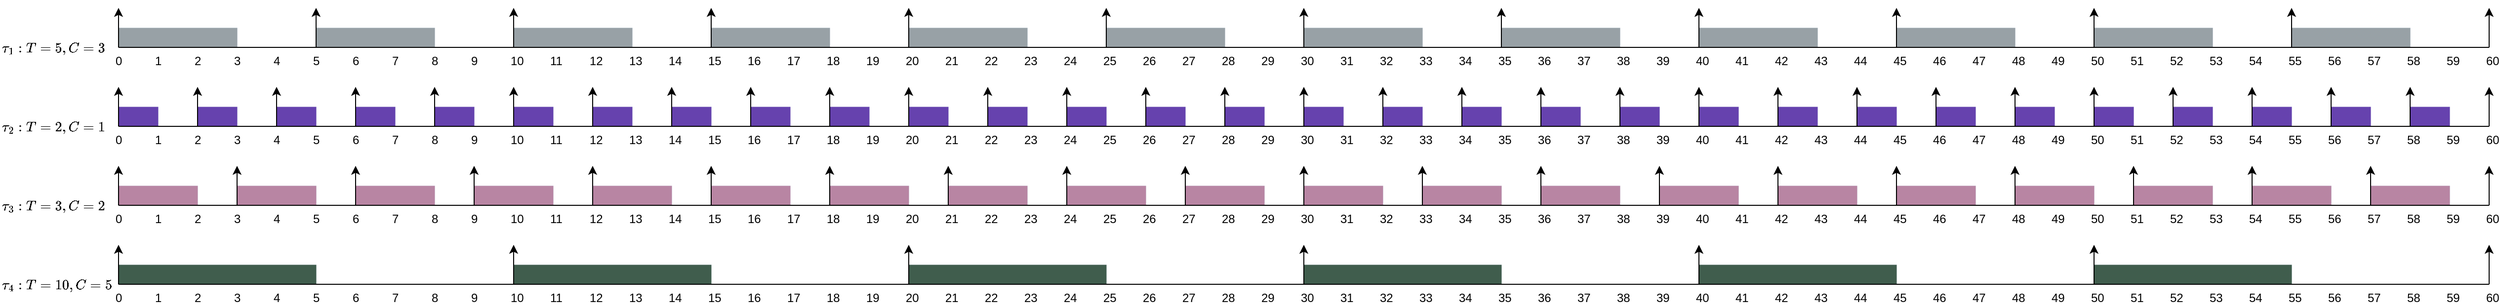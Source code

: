 <mxfile version="21.6.5" type="device">
  <diagram name="Page-1" id="130806691209120">
    <mxGraphModel dx="2037" dy="830" grid="1" gridSize="10" guides="1" toolTips="1" connect="1" arrows="1" fold="1" page="1" pageScale="1" pageWidth="850" pageHeight="1100" math="0" shadow="0">
      <root>
        <mxCell id="0" />
        <mxCell id="1" parent="0" />
        <mxCell id="130806691209744" value="" style="whiteSpace=wrap;rounded=0;fillColor=#98a1a6;strokeColor=#6c8ebf;dashed=0;inherit=default;html=1;strokeWidth=0;" vertex="1" parent="1">
  <mxGeometry x="0" y="20" width="120" height="20" as="geometry" />
</mxCell>
        <mxCell id="130806696458192" value="" style="whiteSpace=wrap;rounded=0;fillColor=none;strokeColor=none;dashed=0;inherit=default;html=1;strokeWidth=0;" vertex="1" parent="1">
  <mxGeometry x="0" y="0" width="0" height="0" as="geometry" />
</mxCell>
        <mxCell id="130806691210176" value="" style="whiteSpace=wrap;rounded=0;fillColor=none;strokeColor=none;dashed=0;inherit=default;html=1;strokeWidth=0;" vertex="1" parent="1">
  <mxGeometry x="0" y="40" width="0" height="0" as="geometry" />
</mxCell>
        <mxCell id="130806691084048" style="edgeStyle=orthogonalEdgeStyle;orthogonalLoop=1;rounded=0;jettySize=auto;" edge="1" parent="1" source="130806691210176" target="130806696458192">
  <mxGeometry relative="1" as="geometry" />
</mxCell>
        <mxCell id="130806692569280" value="" style="whiteSpace=wrap;rounded=0;fillColor=#98a1a6;strokeColor=#6c8ebf;dashed=0;inherit=default;html=1;strokeWidth=0;" vertex="1" parent="1">
  <mxGeometry x="200" y="20" width="120" height="20" as="geometry" />
</mxCell>
        <mxCell id="130806691210896" value="" style="whiteSpace=wrap;rounded=0;fillColor=none;strokeColor=none;dashed=0;inherit=default;html=1;strokeWidth=0;" vertex="1" parent="1">
  <mxGeometry x="200" y="0" width="0" height="0" as="geometry" />
</mxCell>
        <mxCell id="130806691211232" value="" style="whiteSpace=wrap;rounded=0;fillColor=none;strokeColor=none;dashed=0;inherit=default;html=1;strokeWidth=0;" vertex="1" parent="1">
  <mxGeometry x="200" y="40" width="0" height="0" as="geometry" />
</mxCell>
        <mxCell id="130806693023568" style="edgeStyle=orthogonalEdgeStyle;orthogonalLoop=1;rounded=0;jettySize=auto;" edge="1" parent="1" source="130806691211232" target="130806691210896">
  <mxGeometry relative="1" as="geometry" />
</mxCell>
        <mxCell id="130806691211424" value="" style="whiteSpace=wrap;rounded=0;fillColor=#98a1a6;strokeColor=#6c8ebf;dashed=0;inherit=default;html=1;strokeWidth=0;" vertex="1" parent="1">
  <mxGeometry x="400" y="20" width="120" height="20" as="geometry" />
</mxCell>
        <mxCell id="130806691212048" value="" style="whiteSpace=wrap;rounded=0;fillColor=none;strokeColor=none;dashed=0;inherit=default;html=1;strokeWidth=0;" vertex="1" parent="1">
  <mxGeometry x="400" y="0" width="0" height="0" as="geometry" />
</mxCell>
        <mxCell id="130806691212384" value="" style="whiteSpace=wrap;rounded=0;fillColor=none;strokeColor=none;dashed=0;inherit=default;html=1;strokeWidth=0;" vertex="1" parent="1">
  <mxGeometry x="400" y="40" width="0" height="0" as="geometry" />
</mxCell>
        <mxCell id="130806691124368" style="edgeStyle=orthogonalEdgeStyle;orthogonalLoop=1;rounded=0;jettySize=auto;" edge="1" parent="1" source="130806691212384" target="130806691212048">
  <mxGeometry relative="1" as="geometry" />
</mxCell>
        <mxCell id="130806691124464" value="" style="whiteSpace=wrap;rounded=0;fillColor=#98a1a6;strokeColor=#6c8ebf;dashed=0;inherit=default;html=1;strokeWidth=0;" vertex="1" parent="1">
  <mxGeometry x="600" y="20" width="120" height="20" as="geometry" />
</mxCell>
        <mxCell id="130806691213056" value="" style="whiteSpace=wrap;rounded=0;fillColor=none;strokeColor=none;dashed=0;inherit=default;html=1;strokeWidth=0;" vertex="1" parent="1">
  <mxGeometry x="600" y="0" width="0" height="0" as="geometry" />
</mxCell>
        <mxCell id="130806691213392" value="" style="whiteSpace=wrap;rounded=0;fillColor=none;strokeColor=none;dashed=0;inherit=default;html=1;strokeWidth=0;" vertex="1" parent="1">
  <mxGeometry x="600" y="40" width="0" height="0" as="geometry" />
</mxCell>
        <mxCell id="130806691213536" style="edgeStyle=orthogonalEdgeStyle;orthogonalLoop=1;rounded=0;jettySize=auto;" edge="1" parent="1" source="130806691213392" target="130806691213056">
  <mxGeometry relative="1" as="geometry" />
</mxCell>
        <mxCell id="130806691213584" value="" style="whiteSpace=wrap;rounded=0;fillColor=#98a1a6;strokeColor=#6c8ebf;dashed=0;inherit=default;html=1;strokeWidth=0;" vertex="1" parent="1">
  <mxGeometry x="800" y="20" width="120" height="20" as="geometry" />
</mxCell>
        <mxCell id="130806691214352" value="" style="whiteSpace=wrap;rounded=0;fillColor=none;strokeColor=none;dashed=0;inherit=default;html=1;strokeWidth=0;" vertex="1" parent="1">
  <mxGeometry x="800" y="0" width="0" height="0" as="geometry" />
</mxCell>
        <mxCell id="130806691214688" value="" style="whiteSpace=wrap;rounded=0;fillColor=none;strokeColor=none;dashed=0;inherit=default;html=1;strokeWidth=0;" vertex="1" parent="1">
  <mxGeometry x="800" y="40" width="0" height="0" as="geometry" />
</mxCell>
        <mxCell id="130806691214832" style="edgeStyle=orthogonalEdgeStyle;orthogonalLoop=1;rounded=0;jettySize=auto;" edge="1" parent="1" source="130806691214688" target="130806691214352">
  <mxGeometry relative="1" as="geometry" />
</mxCell>
        <mxCell id="130806691214880" value="" style="whiteSpace=wrap;rounded=0;fillColor=#98a1a6;strokeColor=#6c8ebf;dashed=0;inherit=default;html=1;strokeWidth=0;" vertex="1" parent="1">
  <mxGeometry x="1000" y="20" width="120" height="20" as="geometry" />
</mxCell>
        <mxCell id="130806691215648" value="" style="whiteSpace=wrap;rounded=0;fillColor=none;strokeColor=none;dashed=0;inherit=default;html=1;strokeWidth=0;" vertex="1" parent="1">
  <mxGeometry x="1000" y="0" width="0" height="0" as="geometry" />
</mxCell>
        <mxCell id="130806691215984" value="" style="whiteSpace=wrap;rounded=0;fillColor=none;strokeColor=none;dashed=0;inherit=default;html=1;strokeWidth=0;" vertex="1" parent="1">
  <mxGeometry x="1000" y="40" width="0" height="0" as="geometry" />
</mxCell>
        <mxCell id="130806691216128" style="edgeStyle=orthogonalEdgeStyle;orthogonalLoop=1;rounded=0;jettySize=auto;" edge="1" parent="1" source="130806691215984" target="130806691215648">
  <mxGeometry relative="1" as="geometry" />
</mxCell>
        <mxCell id="130806691216176" value="" style="whiteSpace=wrap;rounded=0;fillColor=#98a1a6;strokeColor=#6c8ebf;dashed=0;inherit=default;html=1;strokeWidth=0;" vertex="1" parent="1">
  <mxGeometry x="1200" y="20" width="120" height="20" as="geometry" />
</mxCell>
        <mxCell id="130806691216944" value="" style="whiteSpace=wrap;rounded=0;fillColor=none;strokeColor=none;dashed=0;inherit=default;html=1;strokeWidth=0;" vertex="1" parent="1">
  <mxGeometry x="1200" y="0" width="0" height="0" as="geometry" />
</mxCell>
        <mxCell id="130806691217232" value="" style="whiteSpace=wrap;rounded=0;fillColor=none;strokeColor=none;dashed=0;inherit=default;html=1;strokeWidth=0;" vertex="1" parent="1">
  <mxGeometry x="1200" y="40" width="0" height="0" as="geometry" />
</mxCell>
        <mxCell id="130806691217376" style="edgeStyle=orthogonalEdgeStyle;orthogonalLoop=1;rounded=0;jettySize=auto;" edge="1" parent="1" source="130806691217232" target="130806691216944">
  <mxGeometry relative="1" as="geometry" />
</mxCell>
        <mxCell id="130806696771024" value="" style="whiteSpace=wrap;rounded=0;fillColor=#98a1a6;strokeColor=#6c8ebf;dashed=0;inherit=default;html=1;strokeWidth=0;" vertex="1" parent="1">
  <mxGeometry x="1400" y="20" width="120" height="20" as="geometry" />
</mxCell>
        <mxCell id="130806691332848" value="" style="whiteSpace=wrap;rounded=0;fillColor=none;strokeColor=none;dashed=0;inherit=default;html=1;strokeWidth=0;" vertex="1" parent="1">
  <mxGeometry x="1400" y="0" width="0" height="0" as="geometry" />
</mxCell>
        <mxCell id="130806691333184" value="" style="whiteSpace=wrap;rounded=0;fillColor=none;strokeColor=none;dashed=0;inherit=default;html=1;strokeWidth=0;" vertex="1" parent="1">
  <mxGeometry x="1400" y="40" width="0" height="0" as="geometry" />
</mxCell>
        <mxCell id="130806691333328" style="edgeStyle=orthogonalEdgeStyle;orthogonalLoop=1;rounded=0;jettySize=auto;" edge="1" parent="1" source="130806691333184" target="130806691332848">
  <mxGeometry relative="1" as="geometry" />
</mxCell>
        <mxCell id="130806691333376" value="" style="whiteSpace=wrap;rounded=0;fillColor=#98a1a6;strokeColor=#6c8ebf;dashed=0;inherit=default;html=1;strokeWidth=0;" vertex="1" parent="1">
  <mxGeometry x="1600" y="20" width="120" height="20" as="geometry" />
</mxCell>
        <mxCell id="130806691334096" value="" style="whiteSpace=wrap;rounded=0;fillColor=none;strokeColor=none;dashed=0;inherit=default;html=1;strokeWidth=0;" vertex="1" parent="1">
  <mxGeometry x="1600" y="0" width="0" height="0" as="geometry" />
</mxCell>
        <mxCell id="130806691334432" value="" style="whiteSpace=wrap;rounded=0;fillColor=none;strokeColor=none;dashed=0;inherit=default;html=1;strokeWidth=0;" vertex="1" parent="1">
  <mxGeometry x="1600" y="40" width="0" height="0" as="geometry" />
</mxCell>
        <mxCell id="130806691204752" style="edgeStyle=orthogonalEdgeStyle;orthogonalLoop=1;rounded=0;jettySize=auto;" edge="1" parent="1" source="130806691334432" target="130806691334096">
  <mxGeometry relative="1" as="geometry" />
</mxCell>
        <mxCell id="130806691334624" value="" style="whiteSpace=wrap;rounded=0;fillColor=#98a1a6;strokeColor=#6c8ebf;dashed=0;inherit=default;html=1;strokeWidth=0;" vertex="1" parent="1">
  <mxGeometry x="1800" y="20" width="120" height="20" as="geometry" />
</mxCell>
        <mxCell id="130806691335296" value="" style="whiteSpace=wrap;rounded=0;fillColor=none;strokeColor=none;dashed=0;inherit=default;html=1;strokeWidth=0;" vertex="1" parent="1">
  <mxGeometry x="1800" y="0" width="0" height="0" as="geometry" />
</mxCell>
        <mxCell id="130806691335632" value="" style="whiteSpace=wrap;rounded=0;fillColor=none;strokeColor=none;dashed=0;inherit=default;html=1;strokeWidth=0;" vertex="1" parent="1">
  <mxGeometry x="1800" y="40" width="0" height="0" as="geometry" />
</mxCell>
        <mxCell id="130806691335776" style="edgeStyle=orthogonalEdgeStyle;orthogonalLoop=1;rounded=0;jettySize=auto;" edge="1" parent="1" source="130806691335632" target="130806691335296">
  <mxGeometry relative="1" as="geometry" />
</mxCell>
        <mxCell id="130806691335824" value="" style="whiteSpace=wrap;rounded=0;fillColor=#98a1a6;strokeColor=#6c8ebf;dashed=0;inherit=default;html=1;strokeWidth=0;" vertex="1" parent="1">
  <mxGeometry x="2000" y="20" width="120" height="20" as="geometry" />
</mxCell>
        <mxCell id="130806691336592" value="" style="whiteSpace=wrap;rounded=0;fillColor=none;strokeColor=none;dashed=0;inherit=default;html=1;strokeWidth=0;" vertex="1" parent="1">
  <mxGeometry x="2000" y="0" width="0" height="0" as="geometry" />
</mxCell>
        <mxCell id="130806691336928" value="" style="whiteSpace=wrap;rounded=0;fillColor=none;strokeColor=none;dashed=0;inherit=default;html=1;strokeWidth=0;" vertex="1" parent="1">
  <mxGeometry x="2000" y="40" width="0" height="0" as="geometry" />
</mxCell>
        <mxCell id="130806691337072" style="edgeStyle=orthogonalEdgeStyle;orthogonalLoop=1;rounded=0;jettySize=auto;" edge="1" parent="1" source="130806691336928" target="130806691336592">
  <mxGeometry relative="1" as="geometry" />
</mxCell>
        <mxCell id="130806691337120" value="" style="whiteSpace=wrap;rounded=0;fillColor=#98a1a6;strokeColor=#6c8ebf;dashed=0;inherit=default;html=1;strokeWidth=0;" vertex="1" parent="1">
  <mxGeometry x="2200" y="20" width="120" height="20" as="geometry" />
</mxCell>
        <mxCell id="130806691337888" value="" style="whiteSpace=wrap;rounded=0;fillColor=none;strokeColor=none;dashed=0;inherit=default;html=1;strokeWidth=0;" vertex="1" parent="1">
  <mxGeometry x="2200" y="0" width="0" height="0" as="geometry" />
</mxCell>
        <mxCell id="130806691338176" value="" style="whiteSpace=wrap;rounded=0;fillColor=none;strokeColor=none;dashed=0;inherit=default;html=1;strokeWidth=0;" vertex="1" parent="1">
  <mxGeometry x="2200" y="40" width="0" height="0" as="geometry" />
</mxCell>
        <mxCell id="130806691338320" style="edgeStyle=orthogonalEdgeStyle;orthogonalLoop=1;rounded=0;jettySize=auto;" edge="1" parent="1" source="130806691338176" target="130806691337888">
  <mxGeometry relative="1" as="geometry" />
</mxCell>
        <mxCell id="130806691338368" value="" style="whiteSpace=wrap;rounded=0;fillColor=none;strokeColor=none;dashed=0;inherit=default;html=1;strokeWidth=0;" vertex="1" parent="1">
  <mxGeometry x="2400" y="0" width="0" height="0" as="geometry" />
</mxCell>
        <mxCell id="130806691339088" value="" style="whiteSpace=wrap;rounded=0;fillColor=none;strokeColor=none;dashed=0;inherit=default;html=1;strokeWidth=0;" vertex="1" parent="1">
  <mxGeometry x="2400" y="40" width="0" height="0" as="geometry" />
</mxCell>
        <mxCell id="130806691339232" style="edgeStyle=orthogonalEdgeStyle;orthogonalLoop=1;rounded=0;jettySize=auto;" edge="1" parent="1" source="130806691339088" target="130806691338368">
  <mxGeometry relative="1" as="geometry" />
</mxCell>
        <mxCell id="130806691209792" value="" style="whiteSpace=wrap;rounded=0;fillColor=none;strokeColor=none;dashed=0;inherit=default;html=1;strokeWidth=0;" vertex="1" parent="1">
  <mxGeometry x="0" y="40" width="0" height="0" as="geometry" />
</mxCell>
        <mxCell id="130806691339952" value="" style="whiteSpace=wrap;rounded=0;fillColor=none;strokeColor=none;dashed=0;inherit=default;html=1;strokeWidth=0;" vertex="1" parent="1">
  <mxGeometry x="2400" y="40" width="0" height="0" as="geometry" />
</mxCell>
        <mxCell id="130806691340096" style="edgeStyle=orthogonalEdgeStyle;orthogonalLoop=1;rounded=0;jettySize=auto;endArrow=none;" edge="1" parent="1" source="130806691339952" target="130806691209792">
  <mxGeometry relative="1" as="geometry" />
</mxCell>
        <mxCell id="130806691340960" value="0" style="text;whiteSpace=wrap;rounded=0;dashed=0;inherit=default;" vertex="1" parent="1">
  <mxGeometry x="-5" y="40" width="0" height="0" as="geometry" />
</mxCell>
        <mxCell id="130806691341104" value="1" style="text;whiteSpace=wrap;rounded=0;dashed=0;inherit=default;" vertex="1" parent="1">
  <mxGeometry x="35" y="40" width="0" height="0" as="geometry" />
</mxCell>
        <mxCell id="130806691341296" value="2" style="text;whiteSpace=wrap;rounded=0;dashed=0;inherit=default;" vertex="1" parent="1">
  <mxGeometry x="75" y="40" width="0" height="0" as="geometry" />
</mxCell>
        <mxCell id="130806691341488" value="3" style="text;whiteSpace=wrap;rounded=0;dashed=0;inherit=default;" vertex="1" parent="1">
  <mxGeometry x="115" y="40" width="0" height="0" as="geometry" />
</mxCell>
        <mxCell id="130806691341680" value="4" style="text;whiteSpace=wrap;rounded=0;dashed=0;inherit=default;" vertex="1" parent="1">
  <mxGeometry x="155" y="40" width="0" height="0" as="geometry" />
</mxCell>
        <mxCell id="130806691341872" value="5" style="text;whiteSpace=wrap;rounded=0;dashed=0;inherit=default;" vertex="1" parent="1">
  <mxGeometry x="195" y="40" width="0" height="0" as="geometry" />
</mxCell>
        <mxCell id="130806691342064" value="6" style="text;whiteSpace=wrap;rounded=0;dashed=0;inherit=default;" vertex="1" parent="1">
  <mxGeometry x="235" y="40" width="0" height="0" as="geometry" />
</mxCell>
        <mxCell id="130806691342256" value="7" style="text;whiteSpace=wrap;rounded=0;dashed=0;inherit=default;" vertex="1" parent="1">
  <mxGeometry x="275" y="40" width="0" height="0" as="geometry" />
</mxCell>
        <mxCell id="130806691342448" value="8" style="text;whiteSpace=wrap;rounded=0;dashed=0;inherit=default;" vertex="1" parent="1">
  <mxGeometry x="315" y="40" width="0" height="0" as="geometry" />
</mxCell>
        <mxCell id="130806691342640" value="9" style="text;whiteSpace=wrap;rounded=0;dashed=0;inherit=default;" vertex="1" parent="1">
  <mxGeometry x="355" y="40" width="0" height="0" as="geometry" />
</mxCell>
        <mxCell id="130806691342832" value="10" style="text;whiteSpace=wrap;rounded=0;dashed=0;inherit=default;" vertex="1" parent="1">
  <mxGeometry x="395" y="40" width="0" height="0" as="geometry" />
</mxCell>
        <mxCell id="130806691343024" value="11" style="text;whiteSpace=wrap;rounded=0;dashed=0;inherit=default;" vertex="1" parent="1">
  <mxGeometry x="435" y="40" width="0" height="0" as="geometry" />
</mxCell>
        <mxCell id="130806691343216" value="12" style="text;whiteSpace=wrap;rounded=0;dashed=0;inherit=default;" vertex="1" parent="1">
  <mxGeometry x="475" y="40" width="0" height="0" as="geometry" />
</mxCell>
        <mxCell id="130806691343408" value="13" style="text;whiteSpace=wrap;rounded=0;dashed=0;inherit=default;" vertex="1" parent="1">
  <mxGeometry x="515" y="40" width="0" height="0" as="geometry" />
</mxCell>
        <mxCell id="130806691343600" value="14" style="text;whiteSpace=wrap;rounded=0;dashed=0;inherit=default;" vertex="1" parent="1">
  <mxGeometry x="555" y="40" width="0" height="0" as="geometry" />
</mxCell>
        <mxCell id="130806691343792" value="15" style="text;whiteSpace=wrap;rounded=0;dashed=0;inherit=default;" vertex="1" parent="1">
  <mxGeometry x="595" y="40" width="0" height="0" as="geometry" />
</mxCell>
        <mxCell id="130806691343984" value="16" style="text;whiteSpace=wrap;rounded=0;dashed=0;inherit=default;" vertex="1" parent="1">
  <mxGeometry x="635" y="40" width="0" height="0" as="geometry" />
</mxCell>
        <mxCell id="130806691344176" value="17" style="text;whiteSpace=wrap;rounded=0;dashed=0;inherit=default;" vertex="1" parent="1">
  <mxGeometry x="675" y="40" width="0" height="0" as="geometry" />
</mxCell>
        <mxCell id="130806691344368" value="18" style="text;whiteSpace=wrap;rounded=0;dashed=0;inherit=default;" vertex="1" parent="1">
  <mxGeometry x="715" y="40" width="0" height="0" as="geometry" />
</mxCell>
        <mxCell id="130806691344560" value="19" style="text;whiteSpace=wrap;rounded=0;dashed=0;inherit=default;" vertex="1" parent="1">
  <mxGeometry x="755" y="40" width="0" height="0" as="geometry" />
</mxCell>
        <mxCell id="130806691344752" value="20" style="text;whiteSpace=wrap;rounded=0;dashed=0;inherit=default;" vertex="1" parent="1">
  <mxGeometry x="795" y="40" width="0" height="0" as="geometry" />
</mxCell>
        <mxCell id="130806691344944" value="21" style="text;whiteSpace=wrap;rounded=0;dashed=0;inherit=default;" vertex="1" parent="1">
  <mxGeometry x="835" y="40" width="0" height="0" as="geometry" />
</mxCell>
        <mxCell id="130806691345136" value="22" style="text;whiteSpace=wrap;rounded=0;dashed=0;inherit=default;" vertex="1" parent="1">
  <mxGeometry x="875" y="40" width="0" height="0" as="geometry" />
</mxCell>
        <mxCell id="130806691345328" value="23" style="text;whiteSpace=wrap;rounded=0;dashed=0;inherit=default;" vertex="1" parent="1">
  <mxGeometry x="915" y="40" width="0" height="0" as="geometry" />
</mxCell>
        <mxCell id="130806691345520" value="24" style="text;whiteSpace=wrap;rounded=0;dashed=0;inherit=default;" vertex="1" parent="1">
  <mxGeometry x="955" y="40" width="0" height="0" as="geometry" />
</mxCell>
        <mxCell id="130806691345712" value="25" style="text;whiteSpace=wrap;rounded=0;dashed=0;inherit=default;" vertex="1" parent="1">
  <mxGeometry x="995" y="40" width="0" height="0" as="geometry" />
</mxCell>
        <mxCell id="130806691345904" value="26" style="text;whiteSpace=wrap;rounded=0;dashed=0;inherit=default;" vertex="1" parent="1">
  <mxGeometry x="1035" y="40" width="0" height="0" as="geometry" />
</mxCell>
        <mxCell id="130806691346096" value="27" style="text;whiteSpace=wrap;rounded=0;dashed=0;inherit=default;" vertex="1" parent="1">
  <mxGeometry x="1075" y="40" width="0" height="0" as="geometry" />
</mxCell>
        <mxCell id="130806691346288" value="28" style="text;whiteSpace=wrap;rounded=0;dashed=0;inherit=default;" vertex="1" parent="1">
  <mxGeometry x="1115" y="40" width="0" height="0" as="geometry" />
</mxCell>
        <mxCell id="130806691346480" value="29" style="text;whiteSpace=wrap;rounded=0;dashed=0;inherit=default;" vertex="1" parent="1">
  <mxGeometry x="1155" y="40" width="0" height="0" as="geometry" />
</mxCell>
        <mxCell id="130806691346672" value="30" style="text;whiteSpace=wrap;rounded=0;dashed=0;inherit=default;" vertex="1" parent="1">
  <mxGeometry x="1195" y="40" width="0" height="0" as="geometry" />
</mxCell>
        <mxCell id="130806691346864" value="31" style="text;whiteSpace=wrap;rounded=0;dashed=0;inherit=default;" vertex="1" parent="1">
  <mxGeometry x="1235" y="40" width="0" height="0" as="geometry" />
</mxCell>
        <mxCell id="130806691347056" value="32" style="text;whiteSpace=wrap;rounded=0;dashed=0;inherit=default;" vertex="1" parent="1">
  <mxGeometry x="1275" y="40" width="0" height="0" as="geometry" />
</mxCell>
        <mxCell id="130806693024048" value="33" style="text;whiteSpace=wrap;rounded=0;dashed=0;inherit=default;" vertex="1" parent="1">
  <mxGeometry x="1315" y="40" width="0" height="0" as="geometry" />
</mxCell>
        <mxCell id="130806691347344" value="34" style="text;whiteSpace=wrap;rounded=0;dashed=0;inherit=default;" vertex="1" parent="1">
  <mxGeometry x="1355" y="40" width="0" height="0" as="geometry" />
</mxCell>
        <mxCell id="130806691347536" value="35" style="text;whiteSpace=wrap;rounded=0;dashed=0;inherit=default;" vertex="1" parent="1">
  <mxGeometry x="1395" y="40" width="0" height="0" as="geometry" />
</mxCell>
        <mxCell id="130806691347728" value="36" style="text;whiteSpace=wrap;rounded=0;dashed=0;inherit=default;" vertex="1" parent="1">
  <mxGeometry x="1435" y="40" width="0" height="0" as="geometry" />
</mxCell>
        <mxCell id="130806691347920" value="37" style="text;whiteSpace=wrap;rounded=0;dashed=0;inherit=default;" vertex="1" parent="1">
  <mxGeometry x="1475" y="40" width="0" height="0" as="geometry" />
</mxCell>
        <mxCell id="130806691348112" value="38" style="text;whiteSpace=wrap;rounded=0;dashed=0;inherit=default;" vertex="1" parent="1">
  <mxGeometry x="1515" y="40" width="0" height="0" as="geometry" />
</mxCell>
        <mxCell id="130806691348304" value="39" style="text;whiteSpace=wrap;rounded=0;dashed=0;inherit=default;" vertex="1" parent="1">
  <mxGeometry x="1555" y="40" width="0" height="0" as="geometry" />
</mxCell>
        <mxCell id="130806691446864" value="40" style="text;whiteSpace=wrap;rounded=0;dashed=0;inherit=default;" vertex="1" parent="1">
  <mxGeometry x="1595" y="40" width="0" height="0" as="geometry" />
</mxCell>
        <mxCell id="130806691447056" value="41" style="text;whiteSpace=wrap;rounded=0;dashed=0;inherit=default;" vertex="1" parent="1">
  <mxGeometry x="1635" y="40" width="0" height="0" as="geometry" />
</mxCell>
        <mxCell id="130806691447248" value="42" style="text;whiteSpace=wrap;rounded=0;dashed=0;inherit=default;" vertex="1" parent="1">
  <mxGeometry x="1675" y="40" width="0" height="0" as="geometry" />
</mxCell>
        <mxCell id="130806691447440" value="43" style="text;whiteSpace=wrap;rounded=0;dashed=0;inherit=default;" vertex="1" parent="1">
  <mxGeometry x="1715" y="40" width="0" height="0" as="geometry" />
</mxCell>
        <mxCell id="130806691447632" value="44" style="text;whiteSpace=wrap;rounded=0;dashed=0;inherit=default;" vertex="1" parent="1">
  <mxGeometry x="1755" y="40" width="0" height="0" as="geometry" />
</mxCell>
        <mxCell id="130806691447824" value="45" style="text;whiteSpace=wrap;rounded=0;dashed=0;inherit=default;" vertex="1" parent="1">
  <mxGeometry x="1795" y="40" width="0" height="0" as="geometry" />
</mxCell>
        <mxCell id="130806691448016" value="46" style="text;whiteSpace=wrap;rounded=0;dashed=0;inherit=default;" vertex="1" parent="1">
  <mxGeometry x="1835" y="40" width="0" height="0" as="geometry" />
</mxCell>
        <mxCell id="130806691448208" value="47" style="text;whiteSpace=wrap;rounded=0;dashed=0;inherit=default;" vertex="1" parent="1">
  <mxGeometry x="1875" y="40" width="0" height="0" as="geometry" />
</mxCell>
        <mxCell id="130806691448400" value="48" style="text;whiteSpace=wrap;rounded=0;dashed=0;inherit=default;" vertex="1" parent="1">
  <mxGeometry x="1915" y="40" width="0" height="0" as="geometry" />
</mxCell>
        <mxCell id="130806691448592" value="49" style="text;whiteSpace=wrap;rounded=0;dashed=0;inherit=default;" vertex="1" parent="1">
  <mxGeometry x="1955" y="40" width="0" height="0" as="geometry" />
</mxCell>
        <mxCell id="130806691448784" value="50" style="text;whiteSpace=wrap;rounded=0;dashed=0;inherit=default;" vertex="1" parent="1">
  <mxGeometry x="1995" y="40" width="0" height="0" as="geometry" />
</mxCell>
        <mxCell id="130806691448976" value="51" style="text;whiteSpace=wrap;rounded=0;dashed=0;inherit=default;" vertex="1" parent="1">
  <mxGeometry x="2035" y="40" width="0" height="0" as="geometry" />
</mxCell>
        <mxCell id="130806691449168" value="52" style="text;whiteSpace=wrap;rounded=0;dashed=0;inherit=default;" vertex="1" parent="1">
  <mxGeometry x="2075" y="40" width="0" height="0" as="geometry" />
</mxCell>
        <mxCell id="130806691449360" value="53" style="text;whiteSpace=wrap;rounded=0;dashed=0;inherit=default;" vertex="1" parent="1">
  <mxGeometry x="2115" y="40" width="0" height="0" as="geometry" />
</mxCell>
        <mxCell id="130806691449552" value="54" style="text;whiteSpace=wrap;rounded=0;dashed=0;inherit=default;" vertex="1" parent="1">
  <mxGeometry x="2155" y="40" width="0" height="0" as="geometry" />
</mxCell>
        <mxCell id="130806691449744" value="55" style="text;whiteSpace=wrap;rounded=0;dashed=0;inherit=default;" vertex="1" parent="1">
  <mxGeometry x="2195" y="40" width="0" height="0" as="geometry" />
</mxCell>
        <mxCell id="130806691449936" value="56" style="text;whiteSpace=wrap;rounded=0;dashed=0;inherit=default;" vertex="1" parent="1">
  <mxGeometry x="2235" y="40" width="0" height="0" as="geometry" />
</mxCell>
        <mxCell id="130806691450128" value="57" style="text;whiteSpace=wrap;rounded=0;dashed=0;inherit=default;" vertex="1" parent="1">
  <mxGeometry x="2275" y="40" width="0" height="0" as="geometry" />
</mxCell>
        <mxCell id="130806691450320" value="58" style="text;whiteSpace=wrap;rounded=0;dashed=0;inherit=default;" vertex="1" parent="1">
  <mxGeometry x="2315" y="40" width="0" height="0" as="geometry" />
</mxCell>
        <mxCell id="130806691450512" value="59" style="text;whiteSpace=wrap;rounded=0;dashed=0;inherit=default;" vertex="1" parent="1">
  <mxGeometry x="2355" y="40" width="0" height="0" as="geometry" />
</mxCell>
        <mxCell id="130806691450704" value="60" style="text;whiteSpace=wrap;rounded=0;dashed=0;inherit=default;" vertex="1" parent="1">
  <mxGeometry x="2395" y="40" width="0" height="0" as="geometry" />
</mxCell>
        <mxCell id="130806691450848" value="$$\tau_1: T=5, C=3$$" style="text;whiteSpace=wrap;rounded=0;dashed=0;inherit=default;" vertex="1" parent="1">
  <mxGeometry x="-120" y="15" width="120" height="40" as="geometry" />
</mxCell>
        <mxCell id="130806691209648" value="" style="whiteSpace=wrap;rounded=0;fillColor=#6642ae;strokeColor=#6c8ebf;dashed=0;inherit=default;html=1;strokeWidth=0;" vertex="1" parent="1">
  <mxGeometry x="0" y="100" width="40" height="20" as="geometry" />
</mxCell>
        <mxCell id="130806691451184" value="" style="whiteSpace=wrap;rounded=0;fillColor=none;strokeColor=none;dashed=0;inherit=default;html=1;strokeWidth=0;" vertex="1" parent="1">
  <mxGeometry x="0" y="80" width="0" height="0" as="geometry" />
</mxCell>
        <mxCell id="130806691451472" value="" style="whiteSpace=wrap;rounded=0;fillColor=none;strokeColor=none;dashed=0;inherit=default;html=1;strokeWidth=0;" vertex="1" parent="1">
  <mxGeometry x="0" y="120" width="0" height="0" as="geometry" />
</mxCell>
        <mxCell id="130806691337168" style="edgeStyle=orthogonalEdgeStyle;orthogonalLoop=1;rounded=0;jettySize=auto;" edge="1" parent="1" source="130806691451472" target="130806691451184">
  <mxGeometry relative="1" as="geometry" />
</mxCell>
        <mxCell id="130806691451616" value="" style="whiteSpace=wrap;rounded=0;fillColor=#6642ae;strokeColor=#6c8ebf;dashed=0;inherit=default;html=1;strokeWidth=0;" vertex="1" parent="1">
  <mxGeometry x="80" y="100" width="40" height="20" as="geometry" />
</mxCell>
        <mxCell id="130806691452384" value="" style="whiteSpace=wrap;rounded=0;fillColor=none;strokeColor=none;dashed=0;inherit=default;html=1;strokeWidth=0;" vertex="1" parent="1">
  <mxGeometry x="80" y="80" width="0" height="0" as="geometry" />
</mxCell>
        <mxCell id="130806691452720" value="" style="whiteSpace=wrap;rounded=0;fillColor=none;strokeColor=none;dashed=0;inherit=default;html=1;strokeWidth=0;" vertex="1" parent="1">
  <mxGeometry x="80" y="120" width="0" height="0" as="geometry" />
</mxCell>
        <mxCell id="130806691452864" style="edgeStyle=orthogonalEdgeStyle;orthogonalLoop=1;rounded=0;jettySize=auto;" edge="1" parent="1" source="130806691452720" target="130806691452384">
  <mxGeometry relative="1" as="geometry" />
</mxCell>
        <mxCell id="130806691452912" value="" style="whiteSpace=wrap;rounded=0;fillColor=#6642ae;strokeColor=#6c8ebf;dashed=0;inherit=default;html=1;strokeWidth=0;" vertex="1" parent="1">
  <mxGeometry x="160" y="100" width="40" height="20" as="geometry" />
</mxCell>
        <mxCell id="130806691453680" value="" style="whiteSpace=wrap;rounded=0;fillColor=none;strokeColor=none;dashed=0;inherit=default;html=1;strokeWidth=0;" vertex="1" parent="1">
  <mxGeometry x="160" y="80" width="0" height="0" as="geometry" />
</mxCell>
        <mxCell id="130806691454016" value="" style="whiteSpace=wrap;rounded=0;fillColor=none;strokeColor=none;dashed=0;inherit=default;html=1;strokeWidth=0;" vertex="1" parent="1">
  <mxGeometry x="160" y="120" width="0" height="0" as="geometry" />
</mxCell>
        <mxCell id="130806691454160" style="edgeStyle=orthogonalEdgeStyle;orthogonalLoop=1;rounded=0;jettySize=auto;" edge="1" parent="1" source="130806691454016" target="130806691453680">
  <mxGeometry relative="1" as="geometry" />
</mxCell>
        <mxCell id="130806691454208" value="" style="whiteSpace=wrap;rounded=0;fillColor=#6642ae;strokeColor=#6c8ebf;dashed=0;inherit=default;html=1;strokeWidth=0;" vertex="1" parent="1">
  <mxGeometry x="240" y="100" width="40" height="20" as="geometry" />
</mxCell>
        <mxCell id="130806691454928" value="" style="whiteSpace=wrap;rounded=0;fillColor=none;strokeColor=none;dashed=0;inherit=default;html=1;strokeWidth=0;" vertex="1" parent="1">
  <mxGeometry x="240" y="80" width="0" height="0" as="geometry" />
</mxCell>
        <mxCell id="130806691455264" value="" style="whiteSpace=wrap;rounded=0;fillColor=none;strokeColor=none;dashed=0;inherit=default;html=1;strokeWidth=0;" vertex="1" parent="1">
  <mxGeometry x="240" y="120" width="0" height="0" as="geometry" />
</mxCell>
        <mxCell id="130806691455408" style="edgeStyle=orthogonalEdgeStyle;orthogonalLoop=1;rounded=0;jettySize=auto;" edge="1" parent="1" source="130806691455264" target="130806691454928">
  <mxGeometry relative="1" as="geometry" />
</mxCell>
        <mxCell id="130806691455456" value="" style="whiteSpace=wrap;rounded=0;fillColor=#6642ae;strokeColor=#6c8ebf;dashed=0;inherit=default;html=1;strokeWidth=0;" vertex="1" parent="1">
  <mxGeometry x="320" y="100" width="40" height="20" as="geometry" />
</mxCell>
        <mxCell id="130806691456176" value="" style="whiteSpace=wrap;rounded=0;fillColor=none;strokeColor=none;dashed=0;inherit=default;html=1;strokeWidth=0;" vertex="1" parent="1">
  <mxGeometry x="320" y="80" width="0" height="0" as="geometry" />
</mxCell>
        <mxCell id="130806691456512" value="" style="whiteSpace=wrap;rounded=0;fillColor=none;strokeColor=none;dashed=0;inherit=default;html=1;strokeWidth=0;" vertex="1" parent="1">
  <mxGeometry x="320" y="120" width="0" height="0" as="geometry" />
</mxCell>
        <mxCell id="130806691456656" style="edgeStyle=orthogonalEdgeStyle;orthogonalLoop=1;rounded=0;jettySize=auto;" edge="1" parent="1" source="130806691456512" target="130806691456176">
  <mxGeometry relative="1" as="geometry" />
</mxCell>
        <mxCell id="130806691456704" value="" style="whiteSpace=wrap;rounded=0;fillColor=#6642ae;strokeColor=#6c8ebf;dashed=0;inherit=default;html=1;strokeWidth=0;" vertex="1" parent="1">
  <mxGeometry x="400" y="100" width="40" height="20" as="geometry" />
</mxCell>
        <mxCell id="130806691457424" value="" style="whiteSpace=wrap;rounded=0;fillColor=none;strokeColor=none;dashed=0;inherit=default;html=1;strokeWidth=0;" vertex="1" parent="1">
  <mxGeometry x="400" y="80" width="0" height="0" as="geometry" />
</mxCell>
        <mxCell id="130806691457712" value="" style="whiteSpace=wrap;rounded=0;fillColor=none;strokeColor=none;dashed=0;inherit=default;html=1;strokeWidth=0;" vertex="1" parent="1">
  <mxGeometry x="400" y="120" width="0" height="0" as="geometry" />
</mxCell>
        <mxCell id="130806691457856" style="edgeStyle=orthogonalEdgeStyle;orthogonalLoop=1;rounded=0;jettySize=auto;" edge="1" parent="1" source="130806691457712" target="130806691457424">
  <mxGeometry relative="1" as="geometry" />
</mxCell>
        <mxCell id="130806691457904" value="" style="whiteSpace=wrap;rounded=0;fillColor=#6642ae;strokeColor=#6c8ebf;dashed=0;inherit=default;html=1;strokeWidth=0;" vertex="1" parent="1">
  <mxGeometry x="480" y="100" width="40" height="20" as="geometry" />
</mxCell>
        <mxCell id="130806691458672" value="" style="whiteSpace=wrap;rounded=0;fillColor=none;strokeColor=none;dashed=0;inherit=default;html=1;strokeWidth=0;" vertex="1" parent="1">
  <mxGeometry x="480" y="80" width="0" height="0" as="geometry" />
</mxCell>
        <mxCell id="130806691459008" value="" style="whiteSpace=wrap;rounded=0;fillColor=none;strokeColor=none;dashed=0;inherit=default;html=1;strokeWidth=0;" vertex="1" parent="1">
  <mxGeometry x="480" y="120" width="0" height="0" as="geometry" />
</mxCell>
        <mxCell id="130806691459152" style="edgeStyle=orthogonalEdgeStyle;orthogonalLoop=1;rounded=0;jettySize=auto;" edge="1" parent="1" source="130806691459008" target="130806691458672">
  <mxGeometry relative="1" as="geometry" />
</mxCell>
        <mxCell id="130806691459200" value="" style="whiteSpace=wrap;rounded=0;fillColor=#6642ae;strokeColor=#6c8ebf;dashed=0;inherit=default;html=1;strokeWidth=0;" vertex="1" parent="1">
  <mxGeometry x="560" y="100" width="40" height="20" as="geometry" />
</mxCell>
        <mxCell id="130806693496400" value="" style="whiteSpace=wrap;rounded=0;fillColor=none;strokeColor=none;dashed=0;inherit=default;html=1;strokeWidth=0;" vertex="1" parent="1">
  <mxGeometry x="560" y="80" width="0" height="0" as="geometry" />
</mxCell>
        <mxCell id="130806691460256" value="" style="whiteSpace=wrap;rounded=0;fillColor=none;strokeColor=none;dashed=0;inherit=default;html=1;strokeWidth=0;" vertex="1" parent="1">
  <mxGeometry x="560" y="120" width="0" height="0" as="geometry" />
</mxCell>
        <mxCell id="130806691460400" style="edgeStyle=orthogonalEdgeStyle;orthogonalLoop=1;rounded=0;jettySize=auto;" edge="1" parent="1" source="130806691460256" target="130806693496400">
  <mxGeometry relative="1" as="geometry" />
</mxCell>
        <mxCell id="130806691460448" value="" style="whiteSpace=wrap;rounded=0;fillColor=#6642ae;strokeColor=#6c8ebf;dashed=0;inherit=default;html=1;strokeWidth=0;" vertex="1" parent="1">
  <mxGeometry x="640" y="100" width="40" height="20" as="geometry" />
</mxCell>
        <mxCell id="130806691461216" value="" style="whiteSpace=wrap;rounded=0;fillColor=none;strokeColor=none;dashed=0;inherit=default;html=1;strokeWidth=0;" vertex="1" parent="1">
  <mxGeometry x="640" y="80" width="0" height="0" as="geometry" />
</mxCell>
        <mxCell id="130806691461552" value="" style="whiteSpace=wrap;rounded=0;fillColor=none;strokeColor=none;dashed=0;inherit=default;html=1;strokeWidth=0;" vertex="1" parent="1">
  <mxGeometry x="640" y="120" width="0" height="0" as="geometry" />
</mxCell>
        <mxCell id="130806695007760" style="edgeStyle=orthogonalEdgeStyle;orthogonalLoop=1;rounded=0;jettySize=auto;" edge="1" parent="1" source="130806691461552" target="130806691461216">
  <mxGeometry relative="1" as="geometry" />
</mxCell>
        <mxCell id="130806691461696" value="" style="whiteSpace=wrap;rounded=0;fillColor=#6642ae;strokeColor=#6c8ebf;dashed=0;inherit=default;html=1;strokeWidth=0;" vertex="1" parent="1">
  <mxGeometry x="720" y="100" width="40" height="20" as="geometry" />
</mxCell>
        <mxCell id="130806691462464" value="" style="whiteSpace=wrap;rounded=0;fillColor=none;strokeColor=none;dashed=0;inherit=default;html=1;strokeWidth=0;" vertex="1" parent="1">
  <mxGeometry x="720" y="80" width="0" height="0" as="geometry" />
</mxCell>
        <mxCell id="130806691462800" value="" style="whiteSpace=wrap;rounded=0;fillColor=none;strokeColor=none;dashed=0;inherit=default;html=1;strokeWidth=0;" vertex="1" parent="1">
  <mxGeometry x="720" y="120" width="0" height="0" as="geometry" />
</mxCell>
        <mxCell id="130806691462944" style="edgeStyle=orthogonalEdgeStyle;orthogonalLoop=1;rounded=0;jettySize=auto;" edge="1" parent="1" source="130806691462800" target="130806691462464">
  <mxGeometry relative="1" as="geometry" />
</mxCell>
        <mxCell id="130806691462992" value="" style="whiteSpace=wrap;rounded=0;fillColor=#6642ae;strokeColor=#6c8ebf;dashed=0;inherit=default;html=1;strokeWidth=0;" vertex="1" parent="1">
  <mxGeometry x="800" y="100" width="40" height="20" as="geometry" />
</mxCell>
        <mxCell id="130806691529360" value="" style="whiteSpace=wrap;rounded=0;fillColor=none;strokeColor=none;dashed=0;inherit=default;html=1;strokeWidth=0;" vertex="1" parent="1">
  <mxGeometry x="800" y="80" width="0" height="0" as="geometry" />
</mxCell>
        <mxCell id="130806691529648" value="" style="whiteSpace=wrap;rounded=0;fillColor=none;strokeColor=none;dashed=0;inherit=default;html=1;strokeWidth=0;" vertex="1" parent="1">
  <mxGeometry x="800" y="120" width="0" height="0" as="geometry" />
</mxCell>
        <mxCell id="130806691529792" style="edgeStyle=orthogonalEdgeStyle;orthogonalLoop=1;rounded=0;jettySize=auto;" edge="1" parent="1" source="130806691529648" target="130806691529360">
  <mxGeometry relative="1" as="geometry" />
</mxCell>
        <mxCell id="130806691529840" value="" style="whiteSpace=wrap;rounded=0;fillColor=#6642ae;strokeColor=#6c8ebf;dashed=0;inherit=default;html=1;strokeWidth=0;" vertex="1" parent="1">
  <mxGeometry x="880" y="100" width="40" height="20" as="geometry" />
</mxCell>
        <mxCell id="130806691530608" value="" style="whiteSpace=wrap;rounded=0;fillColor=none;strokeColor=none;dashed=0;inherit=default;html=1;strokeWidth=0;" vertex="1" parent="1">
  <mxGeometry x="880" y="80" width="0" height="0" as="geometry" />
</mxCell>
        <mxCell id="130806691530896" value="" style="whiteSpace=wrap;rounded=0;fillColor=none;strokeColor=none;dashed=0;inherit=default;html=1;strokeWidth=0;" vertex="1" parent="1">
  <mxGeometry x="880" y="120" width="0" height="0" as="geometry" />
</mxCell>
        <mxCell id="130806691531040" style="edgeStyle=orthogonalEdgeStyle;orthogonalLoop=1;rounded=0;jettySize=auto;" edge="1" parent="1" source="130806691530896" target="130806691530608">
  <mxGeometry relative="1" as="geometry" />
</mxCell>
        <mxCell id="130806691531088" value="" style="whiteSpace=wrap;rounded=0;fillColor=#6642ae;strokeColor=#6c8ebf;dashed=0;inherit=default;html=1;strokeWidth=0;" vertex="1" parent="1">
  <mxGeometry x="960" y="100" width="40" height="20" as="geometry" />
</mxCell>
        <mxCell id="130806691531808" value="" style="whiteSpace=wrap;rounded=0;fillColor=none;strokeColor=none;dashed=0;inherit=default;html=1;strokeWidth=0;" vertex="1" parent="1">
  <mxGeometry x="960" y="80" width="0" height="0" as="geometry" />
</mxCell>
        <mxCell id="130806691532096" value="" style="whiteSpace=wrap;rounded=0;fillColor=none;strokeColor=none;dashed=0;inherit=default;html=1;strokeWidth=0;" vertex="1" parent="1">
  <mxGeometry x="960" y="120" width="0" height="0" as="geometry" />
</mxCell>
        <mxCell id="130806691532240" style="edgeStyle=orthogonalEdgeStyle;orthogonalLoop=1;rounded=0;jettySize=auto;" edge="1" parent="1" source="130806691532096" target="130806691531808">
  <mxGeometry relative="1" as="geometry" />
</mxCell>
        <mxCell id="130806691532288" value="" style="whiteSpace=wrap;rounded=0;fillColor=#6642ae;strokeColor=#6c8ebf;dashed=0;inherit=default;html=1;strokeWidth=0;" vertex="1" parent="1">
  <mxGeometry x="1040" y="100" width="40" height="20" as="geometry" />
</mxCell>
        <mxCell id="130806691533056" value="" style="whiteSpace=wrap;rounded=0;fillColor=none;strokeColor=none;dashed=0;inherit=default;html=1;strokeWidth=0;" vertex="1" parent="1">
  <mxGeometry x="1040" y="80" width="0" height="0" as="geometry" />
</mxCell>
        <mxCell id="130806691533392" value="" style="whiteSpace=wrap;rounded=0;fillColor=none;strokeColor=none;dashed=0;inherit=default;html=1;strokeWidth=0;" vertex="1" parent="1">
  <mxGeometry x="1040" y="120" width="0" height="0" as="geometry" />
</mxCell>
        <mxCell id="130806691533536" style="edgeStyle=orthogonalEdgeStyle;orthogonalLoop=1;rounded=0;jettySize=auto;" edge="1" parent="1" source="130806691533392" target="130806691533056">
  <mxGeometry relative="1" as="geometry" />
</mxCell>
        <mxCell id="130806691533584" value="" style="whiteSpace=wrap;rounded=0;fillColor=#6642ae;strokeColor=#6c8ebf;dashed=0;inherit=default;html=1;strokeWidth=0;" vertex="1" parent="1">
  <mxGeometry x="1120" y="100" width="40" height="20" as="geometry" />
</mxCell>
        <mxCell id="130806691534352" value="" style="whiteSpace=wrap;rounded=0;fillColor=none;strokeColor=none;dashed=0;inherit=default;html=1;strokeWidth=0;" vertex="1" parent="1">
  <mxGeometry x="1120" y="80" width="0" height="0" as="geometry" />
</mxCell>
        <mxCell id="130806691534688" value="" style="whiteSpace=wrap;rounded=0;fillColor=none;strokeColor=none;dashed=0;inherit=default;html=1;strokeWidth=0;" vertex="1" parent="1">
  <mxGeometry x="1120" y="120" width="0" height="0" as="geometry" />
</mxCell>
        <mxCell id="130806691534832" style="edgeStyle=orthogonalEdgeStyle;orthogonalLoop=1;rounded=0;jettySize=auto;" edge="1" parent="1" source="130806691534688" target="130806691534352">
  <mxGeometry relative="1" as="geometry" />
</mxCell>
        <mxCell id="130806691534880" value="" style="whiteSpace=wrap;rounded=0;fillColor=#6642ae;strokeColor=#6c8ebf;dashed=0;inherit=default;html=1;strokeWidth=0;" vertex="1" parent="1">
  <mxGeometry x="1200" y="100" width="40" height="20" as="geometry" />
</mxCell>
        <mxCell id="130806691535600" value="" style="whiteSpace=wrap;rounded=0;fillColor=none;strokeColor=none;dashed=0;inherit=default;html=1;strokeWidth=0;" vertex="1" parent="1">
  <mxGeometry x="1200" y="80" width="0" height="0" as="geometry" />
</mxCell>
        <mxCell id="130806691535936" value="" style="whiteSpace=wrap;rounded=0;fillColor=none;strokeColor=none;dashed=0;inherit=default;html=1;strokeWidth=0;" vertex="1" parent="1">
  <mxGeometry x="1200" y="120" width="0" height="0" as="geometry" />
</mxCell>
        <mxCell id="130806691536080" style="edgeStyle=orthogonalEdgeStyle;orthogonalLoop=1;rounded=0;jettySize=auto;" edge="1" parent="1" source="130806691535936" target="130806691535600">
  <mxGeometry relative="1" as="geometry" />
</mxCell>
        <mxCell id="130806691536128" value="" style="whiteSpace=wrap;rounded=0;fillColor=#6642ae;strokeColor=#6c8ebf;dashed=0;inherit=default;html=1;strokeWidth=0;" vertex="1" parent="1">
  <mxGeometry x="1280" y="100" width="40" height="20" as="geometry" />
</mxCell>
        <mxCell id="130806691536848" value="" style="whiteSpace=wrap;rounded=0;fillColor=none;strokeColor=none;dashed=0;inherit=default;html=1;strokeWidth=0;" vertex="1" parent="1">
  <mxGeometry x="1280" y="80" width="0" height="0" as="geometry" />
</mxCell>
        <mxCell id="130806691537136" value="" style="whiteSpace=wrap;rounded=0;fillColor=none;strokeColor=none;dashed=0;inherit=default;html=1;strokeWidth=0;" vertex="1" parent="1">
  <mxGeometry x="1280" y="120" width="0" height="0" as="geometry" />
</mxCell>
        <mxCell id="130806691537280" style="edgeStyle=orthogonalEdgeStyle;orthogonalLoop=1;rounded=0;jettySize=auto;" edge="1" parent="1" source="130806691537136" target="130806691536848">
  <mxGeometry relative="1" as="geometry" />
</mxCell>
        <mxCell id="130806691537328" value="" style="whiteSpace=wrap;rounded=0;fillColor=#6642ae;strokeColor=#6c8ebf;dashed=0;inherit=default;html=1;strokeWidth=0;" vertex="1" parent="1">
  <mxGeometry x="1360" y="100" width="40" height="20" as="geometry" />
</mxCell>
        <mxCell id="130806696759888" value="" style="whiteSpace=wrap;rounded=0;fillColor=none;strokeColor=none;dashed=0;inherit=default;html=1;strokeWidth=0;" vertex="1" parent="1">
  <mxGeometry x="1360" y="80" width="0" height="0" as="geometry" />
</mxCell>
        <mxCell id="130806691538288" value="" style="whiteSpace=wrap;rounded=0;fillColor=none;strokeColor=none;dashed=0;inherit=default;html=1;strokeWidth=0;" vertex="1" parent="1">
  <mxGeometry x="1360" y="120" width="0" height="0" as="geometry" />
</mxCell>
        <mxCell id="130806691538432" style="edgeStyle=orthogonalEdgeStyle;orthogonalLoop=1;rounded=0;jettySize=auto;" edge="1" parent="1" source="130806691538288" target="130806696759888">
  <mxGeometry relative="1" as="geometry" />
</mxCell>
        <mxCell id="130806691538480" value="" style="whiteSpace=wrap;rounded=0;fillColor=#6642ae;strokeColor=#6c8ebf;dashed=0;inherit=default;html=1;strokeWidth=0;" vertex="1" parent="1">
  <mxGeometry x="1440" y="100" width="40" height="20" as="geometry" />
</mxCell>
        <mxCell id="130806692832720" value="" style="whiteSpace=wrap;rounded=0;fillColor=none;strokeColor=none;dashed=0;inherit=default;html=1;strokeWidth=0;" vertex="1" parent="1">
  <mxGeometry x="1440" y="80" width="0" height="0" as="geometry" />
</mxCell>
        <mxCell id="130806691539488" value="" style="whiteSpace=wrap;rounded=0;fillColor=none;strokeColor=none;dashed=0;inherit=default;html=1;strokeWidth=0;" vertex="1" parent="1">
  <mxGeometry x="1440" y="120" width="0" height="0" as="geometry" />
</mxCell>
        <mxCell id="130806692569232" style="edgeStyle=orthogonalEdgeStyle;orthogonalLoop=1;rounded=0;jettySize=auto;" edge="1" parent="1" source="130806691539488" target="130806692832720">
  <mxGeometry relative="1" as="geometry" />
</mxCell>
        <mxCell id="130806691539632" value="" style="whiteSpace=wrap;rounded=0;fillColor=#6642ae;strokeColor=#6c8ebf;dashed=0;inherit=default;html=1;strokeWidth=0;" vertex="1" parent="1">
  <mxGeometry x="1520" y="100" width="40" height="20" as="geometry" />
</mxCell>
        <mxCell id="130806691540304" value="" style="whiteSpace=wrap;rounded=0;fillColor=none;strokeColor=none;dashed=0;inherit=default;html=1;strokeWidth=0;" vertex="1" parent="1">
  <mxGeometry x="1520" y="80" width="0" height="0" as="geometry" />
</mxCell>
        <mxCell id="130806691540640" value="" style="whiteSpace=wrap;rounded=0;fillColor=none;strokeColor=none;dashed=0;inherit=default;html=1;strokeWidth=0;" vertex="1" parent="1">
  <mxGeometry x="1520" y="120" width="0" height="0" as="geometry" />
</mxCell>
        <mxCell id="130806691540784" style="edgeStyle=orthogonalEdgeStyle;orthogonalLoop=1;rounded=0;jettySize=auto;" edge="1" parent="1" source="130806691540640" target="130806691540304">
  <mxGeometry relative="1" as="geometry" />
</mxCell>
        <mxCell id="130806691540832" value="" style="whiteSpace=wrap;rounded=0;fillColor=#6642ae;strokeColor=#6c8ebf;dashed=0;inherit=default;html=1;strokeWidth=0;" vertex="1" parent="1">
  <mxGeometry x="1600" y="100" width="40" height="20" as="geometry" />
</mxCell>
        <mxCell id="130806691461264" value="" style="whiteSpace=wrap;rounded=0;fillColor=none;strokeColor=none;dashed=0;inherit=default;html=1;strokeWidth=0;" vertex="1" parent="1">
  <mxGeometry x="1600" y="80" width="0" height="0" as="geometry" />
</mxCell>
        <mxCell id="130806691541840" value="" style="whiteSpace=wrap;rounded=0;fillColor=none;strokeColor=none;dashed=0;inherit=default;html=1;strokeWidth=0;" vertex="1" parent="1">
  <mxGeometry x="1600" y="120" width="0" height="0" as="geometry" />
</mxCell>
        <mxCell id="130806691541984" style="edgeStyle=orthogonalEdgeStyle;orthogonalLoop=1;rounded=0;jettySize=auto;" edge="1" parent="1" source="130806691541840" target="130806691461264">
  <mxGeometry relative="1" as="geometry" />
</mxCell>
        <mxCell id="130806691542032" value="" style="whiteSpace=wrap;rounded=0;fillColor=#6642ae;strokeColor=#6c8ebf;dashed=0;inherit=default;html=1;strokeWidth=0;" vertex="1" parent="1">
  <mxGeometry x="1680" y="100" width="40" height="20" as="geometry" />
</mxCell>
        <mxCell id="130806691542752" value="" style="whiteSpace=wrap;rounded=0;fillColor=none;strokeColor=none;dashed=0;inherit=default;html=1;strokeWidth=0;" vertex="1" parent="1">
  <mxGeometry x="1680" y="80" width="0" height="0" as="geometry" />
</mxCell>
        <mxCell id="130806691543088" value="" style="whiteSpace=wrap;rounded=0;fillColor=none;strokeColor=none;dashed=0;inherit=default;html=1;strokeWidth=0;" vertex="1" parent="1">
  <mxGeometry x="1680" y="120" width="0" height="0" as="geometry" />
</mxCell>
        <mxCell id="130806691543232" style="edgeStyle=orthogonalEdgeStyle;orthogonalLoop=1;rounded=0;jettySize=auto;" edge="1" parent="1" source="130806691543088" target="130806691542752">
  <mxGeometry relative="1" as="geometry" />
</mxCell>
        <mxCell id="130806691543280" value="" style="whiteSpace=wrap;rounded=0;fillColor=#6642ae;strokeColor=#6c8ebf;dashed=0;inherit=default;html=1;strokeWidth=0;" vertex="1" parent="1">
  <mxGeometry x="1760" y="100" width="40" height="20" as="geometry" />
</mxCell>
        <mxCell id="130806691544000" value="" style="whiteSpace=wrap;rounded=0;fillColor=none;strokeColor=none;dashed=0;inherit=default;html=1;strokeWidth=0;" vertex="1" parent="1">
  <mxGeometry x="1760" y="80" width="0" height="0" as="geometry" />
</mxCell>
        <mxCell id="130806691544288" value="" style="whiteSpace=wrap;rounded=0;fillColor=none;strokeColor=none;dashed=0;inherit=default;html=1;strokeWidth=0;" vertex="1" parent="1">
  <mxGeometry x="1760" y="120" width="0" height="0" as="geometry" />
</mxCell>
        <mxCell id="130806691544432" style="edgeStyle=orthogonalEdgeStyle;orthogonalLoop=1;rounded=0;jettySize=auto;" edge="1" parent="1" source="130806691544288" target="130806691544000">
  <mxGeometry relative="1" as="geometry" />
</mxCell>
        <mxCell id="130806691544480" value="" style="whiteSpace=wrap;rounded=0;fillColor=#6642ae;strokeColor=#6c8ebf;dashed=0;inherit=default;html=1;strokeWidth=0;" vertex="1" parent="1">
  <mxGeometry x="1840" y="100" width="40" height="20" as="geometry" />
</mxCell>
        <mxCell id="130806691627184" value="" style="whiteSpace=wrap;rounded=0;fillColor=none;strokeColor=none;dashed=0;inherit=default;html=1;strokeWidth=0;" vertex="1" parent="1">
  <mxGeometry x="1840" y="80" width="0" height="0" as="geometry" />
</mxCell>
        <mxCell id="130806691627472" value="" style="whiteSpace=wrap;rounded=0;fillColor=none;strokeColor=none;dashed=0;inherit=default;html=1;strokeWidth=0;" vertex="1" parent="1">
  <mxGeometry x="1840" y="120" width="0" height="0" as="geometry" />
</mxCell>
        <mxCell id="130806691627616" style="edgeStyle=orthogonalEdgeStyle;orthogonalLoop=1;rounded=0;jettySize=auto;" edge="1" parent="1" source="130806691627472" target="130806691627184">
  <mxGeometry relative="1" as="geometry" />
</mxCell>
        <mxCell id="130806691627664" value="" style="whiteSpace=wrap;rounded=0;fillColor=#6642ae;strokeColor=#6c8ebf;dashed=0;inherit=default;html=1;strokeWidth=0;" vertex="1" parent="1">
  <mxGeometry x="1920" y="100" width="40" height="20" as="geometry" />
</mxCell>
        <mxCell id="130806691628384" value="" style="whiteSpace=wrap;rounded=0;fillColor=none;strokeColor=none;dashed=0;inherit=default;html=1;strokeWidth=0;" vertex="1" parent="1">
  <mxGeometry x="1920" y="80" width="0" height="0" as="geometry" />
</mxCell>
        <mxCell id="130806691628672" value="" style="whiteSpace=wrap;rounded=0;fillColor=none;strokeColor=none;dashed=0;inherit=default;html=1;strokeWidth=0;" vertex="1" parent="1">
  <mxGeometry x="1920" y="120" width="0" height="0" as="geometry" />
</mxCell>
        <mxCell id="130806691628816" style="edgeStyle=orthogonalEdgeStyle;orthogonalLoop=1;rounded=0;jettySize=auto;" edge="1" parent="1" source="130806691628672" target="130806691628384">
  <mxGeometry relative="1" as="geometry" />
</mxCell>
        <mxCell id="130806691628864" value="" style="whiteSpace=wrap;rounded=0;fillColor=#6642ae;strokeColor=#6c8ebf;dashed=0;inherit=default;html=1;strokeWidth=0;" vertex="1" parent="1">
  <mxGeometry x="2000" y="100" width="40" height="20" as="geometry" />
</mxCell>
        <mxCell id="130806691629632" value="" style="whiteSpace=wrap;rounded=0;fillColor=none;strokeColor=none;dashed=0;inherit=default;html=1;strokeWidth=0;" vertex="1" parent="1">
  <mxGeometry x="2000" y="80" width="0" height="0" as="geometry" />
</mxCell>
        <mxCell id="130806691629968" value="" style="whiteSpace=wrap;rounded=0;fillColor=none;strokeColor=none;dashed=0;inherit=default;html=1;strokeWidth=0;" vertex="1" parent="1">
  <mxGeometry x="2000" y="120" width="0" height="0" as="geometry" />
</mxCell>
        <mxCell id="130806691630112" style="edgeStyle=orthogonalEdgeStyle;orthogonalLoop=1;rounded=0;jettySize=auto;" edge="1" parent="1" source="130806691629968" target="130806691629632">
  <mxGeometry relative="1" as="geometry" />
</mxCell>
        <mxCell id="130806691630160" value="" style="whiteSpace=wrap;rounded=0;fillColor=#6642ae;strokeColor=#6c8ebf;dashed=0;inherit=default;html=1;strokeWidth=0;" vertex="1" parent="1">
  <mxGeometry x="2080" y="100" width="40" height="20" as="geometry" />
</mxCell>
        <mxCell id="130806691630928" value="" style="whiteSpace=wrap;rounded=0;fillColor=none;strokeColor=none;dashed=0;inherit=default;html=1;strokeWidth=0;" vertex="1" parent="1">
  <mxGeometry x="2080" y="80" width="0" height="0" as="geometry" />
</mxCell>
        <mxCell id="130806691631264" value="" style="whiteSpace=wrap;rounded=0;fillColor=none;strokeColor=none;dashed=0;inherit=default;html=1;strokeWidth=0;" vertex="1" parent="1">
  <mxGeometry x="2080" y="120" width="0" height="0" as="geometry" />
</mxCell>
        <mxCell id="130806691631408" style="edgeStyle=orthogonalEdgeStyle;orthogonalLoop=1;rounded=0;jettySize=auto;" edge="1" parent="1" source="130806691631264" target="130806691630928">
  <mxGeometry relative="1" as="geometry" />
</mxCell>
        <mxCell id="130806691631456" value="" style="whiteSpace=wrap;rounded=0;fillColor=#6642ae;strokeColor=#6c8ebf;dashed=0;inherit=default;html=1;strokeWidth=0;" vertex="1" parent="1">
  <mxGeometry x="2160" y="100" width="40" height="20" as="geometry" />
</mxCell>
        <mxCell id="130806691632176" value="" style="whiteSpace=wrap;rounded=0;fillColor=none;strokeColor=none;dashed=0;inherit=default;html=1;strokeWidth=0;" vertex="1" parent="1">
  <mxGeometry x="2160" y="80" width="0" height="0" as="geometry" />
</mxCell>
        <mxCell id="130806691632464" value="" style="whiteSpace=wrap;rounded=0;fillColor=none;strokeColor=none;dashed=0;inherit=default;html=1;strokeWidth=0;" vertex="1" parent="1">
  <mxGeometry x="2160" y="120" width="0" height="0" as="geometry" />
</mxCell>
        <mxCell id="130806691632608" style="edgeStyle=orthogonalEdgeStyle;orthogonalLoop=1;rounded=0;jettySize=auto;" edge="1" parent="1" source="130806691632464" target="130806691632176">
  <mxGeometry relative="1" as="geometry" />
</mxCell>
        <mxCell id="130806691632656" value="" style="whiteSpace=wrap;rounded=0;fillColor=#6642ae;strokeColor=#6c8ebf;dashed=0;inherit=default;html=1;strokeWidth=0;" vertex="1" parent="1">
  <mxGeometry x="2240" y="100" width="40" height="20" as="geometry" />
</mxCell>
        <mxCell id="130806691633376" value="" style="whiteSpace=wrap;rounded=0;fillColor=none;strokeColor=none;dashed=0;inherit=default;html=1;strokeWidth=0;" vertex="1" parent="1">
  <mxGeometry x="2240" y="80" width="0" height="0" as="geometry" />
</mxCell>
        <mxCell id="130806691633664" value="" style="whiteSpace=wrap;rounded=0;fillColor=none;strokeColor=none;dashed=0;inherit=default;html=1;strokeWidth=0;" vertex="1" parent="1">
  <mxGeometry x="2240" y="120" width="0" height="0" as="geometry" />
</mxCell>
        <mxCell id="130806691633808" style="edgeStyle=orthogonalEdgeStyle;orthogonalLoop=1;rounded=0;jettySize=auto;" edge="1" parent="1" source="130806691633664" target="130806691633376">
  <mxGeometry relative="1" as="geometry" />
</mxCell>
        <mxCell id="130806691633856" value="" style="whiteSpace=wrap;rounded=0;fillColor=#6642ae;strokeColor=#6c8ebf;dashed=0;inherit=default;html=1;strokeWidth=0;" vertex="1" parent="1">
  <mxGeometry x="2320" y="100" width="40" height="20" as="geometry" />
</mxCell>
        <mxCell id="130806691634528" value="" style="whiteSpace=wrap;rounded=0;fillColor=none;strokeColor=none;dashed=0;inherit=default;html=1;strokeWidth=0;" vertex="1" parent="1">
  <mxGeometry x="2320" y="80" width="0" height="0" as="geometry" />
</mxCell>
        <mxCell id="130806691634816" value="" style="whiteSpace=wrap;rounded=0;fillColor=none;strokeColor=none;dashed=0;inherit=default;html=1;strokeWidth=0;" vertex="1" parent="1">
  <mxGeometry x="2320" y="120" width="0" height="0" as="geometry" />
</mxCell>
        <mxCell id="130806691634960" style="edgeStyle=orthogonalEdgeStyle;orthogonalLoop=1;rounded=0;jettySize=auto;" edge="1" parent="1" source="130806691634816" target="130806691634528">
  <mxGeometry relative="1" as="geometry" />
</mxCell>
        <mxCell id="130806691635008" value="" style="whiteSpace=wrap;rounded=0;fillColor=none;strokeColor=none;dashed=0;inherit=default;html=1;strokeWidth=0;" vertex="1" parent="1">
  <mxGeometry x="2400" y="80" width="0" height="0" as="geometry" />
</mxCell>
        <mxCell id="130806691635728" value="" style="whiteSpace=wrap;rounded=0;fillColor=none;strokeColor=none;dashed=0;inherit=default;html=1;strokeWidth=0;" vertex="1" parent="1">
  <mxGeometry x="2400" y="120" width="0" height="0" as="geometry" />
</mxCell>
        <mxCell id="130806691635872" style="edgeStyle=orthogonalEdgeStyle;orthogonalLoop=1;rounded=0;jettySize=auto;" edge="1" parent="1" source="130806691635728" target="130806691635008">
  <mxGeometry relative="1" as="geometry" />
</mxCell>
        <mxCell id="130806691450992" value="" style="whiteSpace=wrap;rounded=0;fillColor=none;strokeColor=none;dashed=0;inherit=default;html=1;strokeWidth=0;" vertex="1" parent="1">
  <mxGeometry x="0" y="120" width="0" height="0" as="geometry" />
</mxCell>
        <mxCell id="130806691636592" value="" style="whiteSpace=wrap;rounded=0;fillColor=none;strokeColor=none;dashed=0;inherit=default;html=1;strokeWidth=0;" vertex="1" parent="1">
  <mxGeometry x="2400" y="120" width="0" height="0" as="geometry" />
</mxCell>
        <mxCell id="130806691636736" style="edgeStyle=orthogonalEdgeStyle;orthogonalLoop=1;rounded=0;jettySize=auto;endArrow=none;" edge="1" parent="1" source="130806691636592" target="130806691450992">
  <mxGeometry relative="1" as="geometry" />
</mxCell>
        <mxCell id="130806691637456" value="0" style="text;whiteSpace=wrap;rounded=0;dashed=0;inherit=default;" vertex="1" parent="1">
  <mxGeometry x="-5" y="120" width="0" height="0" as="geometry" />
</mxCell>
        <mxCell id="130806691637600" value="1" style="text;whiteSpace=wrap;rounded=0;dashed=0;inherit=default;" vertex="1" parent="1">
  <mxGeometry x="35" y="120" width="0" height="0" as="geometry" />
</mxCell>
        <mxCell id="130806691637792" value="2" style="text;whiteSpace=wrap;rounded=0;dashed=0;inherit=default;" vertex="1" parent="1">
  <mxGeometry x="75" y="120" width="0" height="0" as="geometry" />
</mxCell>
        <mxCell id="130806691637984" value="3" style="text;whiteSpace=wrap;rounded=0;dashed=0;inherit=default;" vertex="1" parent="1">
  <mxGeometry x="115" y="120" width="0" height="0" as="geometry" />
</mxCell>
        <mxCell id="130806691638176" value="4" style="text;whiteSpace=wrap;rounded=0;dashed=0;inherit=default;" vertex="1" parent="1">
  <mxGeometry x="155" y="120" width="0" height="0" as="geometry" />
</mxCell>
        <mxCell id="130806691638368" value="5" style="text;whiteSpace=wrap;rounded=0;dashed=0;inherit=default;" vertex="1" parent="1">
  <mxGeometry x="195" y="120" width="0" height="0" as="geometry" />
</mxCell>
        <mxCell id="130806691638560" value="6" style="text;whiteSpace=wrap;rounded=0;dashed=0;inherit=default;" vertex="1" parent="1">
  <mxGeometry x="235" y="120" width="0" height="0" as="geometry" />
</mxCell>
        <mxCell id="130806691638752" value="7" style="text;whiteSpace=wrap;rounded=0;dashed=0;inherit=default;" vertex="1" parent="1">
  <mxGeometry x="275" y="120" width="0" height="0" as="geometry" />
</mxCell>
        <mxCell id="130806691638944" value="8" style="text;whiteSpace=wrap;rounded=0;dashed=0;inherit=default;" vertex="1" parent="1">
  <mxGeometry x="315" y="120" width="0" height="0" as="geometry" />
</mxCell>
        <mxCell id="130806691639136" value="9" style="text;whiteSpace=wrap;rounded=0;dashed=0;inherit=default;" vertex="1" parent="1">
  <mxGeometry x="355" y="120" width="0" height="0" as="geometry" />
</mxCell>
        <mxCell id="130806691639328" value="10" style="text;whiteSpace=wrap;rounded=0;dashed=0;inherit=default;" vertex="1" parent="1">
  <mxGeometry x="395" y="120" width="0" height="0" as="geometry" />
</mxCell>
        <mxCell id="130806691639520" value="11" style="text;whiteSpace=wrap;rounded=0;dashed=0;inherit=default;" vertex="1" parent="1">
  <mxGeometry x="435" y="120" width="0" height="0" as="geometry" />
</mxCell>
        <mxCell id="130806691639712" value="12" style="text;whiteSpace=wrap;rounded=0;dashed=0;inherit=default;" vertex="1" parent="1">
  <mxGeometry x="475" y="120" width="0" height="0" as="geometry" />
</mxCell>
        <mxCell id="130806691639904" value="13" style="text;whiteSpace=wrap;rounded=0;dashed=0;inherit=default;" vertex="1" parent="1">
  <mxGeometry x="515" y="120" width="0" height="0" as="geometry" />
</mxCell>
        <mxCell id="130806691640096" value="14" style="text;whiteSpace=wrap;rounded=0;dashed=0;inherit=default;" vertex="1" parent="1">
  <mxGeometry x="555" y="120" width="0" height="0" as="geometry" />
</mxCell>
        <mxCell id="130806691640288" value="15" style="text;whiteSpace=wrap;rounded=0;dashed=0;inherit=default;" vertex="1" parent="1">
  <mxGeometry x="595" y="120" width="0" height="0" as="geometry" />
</mxCell>
        <mxCell id="130806691640480" value="16" style="text;whiteSpace=wrap;rounded=0;dashed=0;inherit=default;" vertex="1" parent="1">
  <mxGeometry x="635" y="120" width="0" height="0" as="geometry" />
</mxCell>
        <mxCell id="130806691640672" value="17" style="text;whiteSpace=wrap;rounded=0;dashed=0;inherit=default;" vertex="1" parent="1">
  <mxGeometry x="675" y="120" width="0" height="0" as="geometry" />
</mxCell>
        <mxCell id="130806691640864" value="18" style="text;whiteSpace=wrap;rounded=0;dashed=0;inherit=default;" vertex="1" parent="1">
  <mxGeometry x="715" y="120" width="0" height="0" as="geometry" />
</mxCell>
        <mxCell id="130806691641056" value="19" style="text;whiteSpace=wrap;rounded=0;dashed=0;inherit=default;" vertex="1" parent="1">
  <mxGeometry x="755" y="120" width="0" height="0" as="geometry" />
</mxCell>
        <mxCell id="130806691641248" value="20" style="text;whiteSpace=wrap;rounded=0;dashed=0;inherit=default;" vertex="1" parent="1">
  <mxGeometry x="795" y="120" width="0" height="0" as="geometry" />
</mxCell>
        <mxCell id="130806691641440" value="21" style="text;whiteSpace=wrap;rounded=0;dashed=0;inherit=default;" vertex="1" parent="1">
  <mxGeometry x="835" y="120" width="0" height="0" as="geometry" />
</mxCell>
        <mxCell id="130806691641632" value="22" style="text;whiteSpace=wrap;rounded=0;dashed=0;inherit=default;" vertex="1" parent="1">
  <mxGeometry x="875" y="120" width="0" height="0" as="geometry" />
</mxCell>
        <mxCell id="130806691641824" value="23" style="text;whiteSpace=wrap;rounded=0;dashed=0;inherit=default;" vertex="1" parent="1">
  <mxGeometry x="915" y="120" width="0" height="0" as="geometry" />
</mxCell>
        <mxCell id="130806691642016" value="24" style="text;whiteSpace=wrap;rounded=0;dashed=0;inherit=default;" vertex="1" parent="1">
  <mxGeometry x="955" y="120" width="0" height="0" as="geometry" />
</mxCell>
        <mxCell id="130806691642208" value="25" style="text;whiteSpace=wrap;rounded=0;dashed=0;inherit=default;" vertex="1" parent="1">
  <mxGeometry x="995" y="120" width="0" height="0" as="geometry" />
</mxCell>
        <mxCell id="130806691642400" value="26" style="text;whiteSpace=wrap;rounded=0;dashed=0;inherit=default;" vertex="1" parent="1">
  <mxGeometry x="1035" y="120" width="0" height="0" as="geometry" />
</mxCell>
        <mxCell id="130806691642592" value="27" style="text;whiteSpace=wrap;rounded=0;dashed=0;inherit=default;" vertex="1" parent="1">
  <mxGeometry x="1075" y="120" width="0" height="0" as="geometry" />
</mxCell>
        <mxCell id="130806691642784" value="28" style="text;whiteSpace=wrap;rounded=0;dashed=0;inherit=default;" vertex="1" parent="1">
  <mxGeometry x="1115" y="120" width="0" height="0" as="geometry" />
</mxCell>
        <mxCell id="130806691642976" value="29" style="text;whiteSpace=wrap;rounded=0;dashed=0;inherit=default;" vertex="1" parent="1">
  <mxGeometry x="1155" y="120" width="0" height="0" as="geometry" />
</mxCell>
        <mxCell id="130806691643168" value="30" style="text;whiteSpace=wrap;rounded=0;dashed=0;inherit=default;" vertex="1" parent="1">
  <mxGeometry x="1195" y="120" width="0" height="0" as="geometry" />
</mxCell>
        <mxCell id="130806691643360" value="31" style="text;whiteSpace=wrap;rounded=0;dashed=0;inherit=default;" vertex="1" parent="1">
  <mxGeometry x="1235" y="120" width="0" height="0" as="geometry" />
</mxCell>
        <mxCell id="130806691709152" value="32" style="text;whiteSpace=wrap;rounded=0;dashed=0;inherit=default;" vertex="1" parent="1">
  <mxGeometry x="1275" y="120" width="0" height="0" as="geometry" />
</mxCell>
        <mxCell id="130806691709344" value="33" style="text;whiteSpace=wrap;rounded=0;dashed=0;inherit=default;" vertex="1" parent="1">
  <mxGeometry x="1315" y="120" width="0" height="0" as="geometry" />
</mxCell>
        <mxCell id="130806691709536" value="34" style="text;whiteSpace=wrap;rounded=0;dashed=0;inherit=default;" vertex="1" parent="1">
  <mxGeometry x="1355" y="120" width="0" height="0" as="geometry" />
</mxCell>
        <mxCell id="130806691709728" value="35" style="text;whiteSpace=wrap;rounded=0;dashed=0;inherit=default;" vertex="1" parent="1">
  <mxGeometry x="1395" y="120" width="0" height="0" as="geometry" />
</mxCell>
        <mxCell id="130806691709920" value="36" style="text;whiteSpace=wrap;rounded=0;dashed=0;inherit=default;" vertex="1" parent="1">
  <mxGeometry x="1435" y="120" width="0" height="0" as="geometry" />
</mxCell>
        <mxCell id="130806691710112" value="37" style="text;whiteSpace=wrap;rounded=0;dashed=0;inherit=default;" vertex="1" parent="1">
  <mxGeometry x="1475" y="120" width="0" height="0" as="geometry" />
</mxCell>
        <mxCell id="130806691710304" value="38" style="text;whiteSpace=wrap;rounded=0;dashed=0;inherit=default;" vertex="1" parent="1">
  <mxGeometry x="1515" y="120" width="0" height="0" as="geometry" />
</mxCell>
        <mxCell id="130806691710496" value="39" style="text;whiteSpace=wrap;rounded=0;dashed=0;inherit=default;" vertex="1" parent="1">
  <mxGeometry x="1555" y="120" width="0" height="0" as="geometry" />
</mxCell>
        <mxCell id="130806691710688" value="40" style="text;whiteSpace=wrap;rounded=0;dashed=0;inherit=default;" vertex="1" parent="1">
  <mxGeometry x="1595" y="120" width="0" height="0" as="geometry" />
</mxCell>
        <mxCell id="130806691710880" value="41" style="text;whiteSpace=wrap;rounded=0;dashed=0;inherit=default;" vertex="1" parent="1">
  <mxGeometry x="1635" y="120" width="0" height="0" as="geometry" />
</mxCell>
        <mxCell id="130806691711072" value="42" style="text;whiteSpace=wrap;rounded=0;dashed=0;inherit=default;" vertex="1" parent="1">
  <mxGeometry x="1675" y="120" width="0" height="0" as="geometry" />
</mxCell>
        <mxCell id="130806691711264" value="43" style="text;whiteSpace=wrap;rounded=0;dashed=0;inherit=default;" vertex="1" parent="1">
  <mxGeometry x="1715" y="120" width="0" height="0" as="geometry" />
</mxCell>
        <mxCell id="130806691711456" value="44" style="text;whiteSpace=wrap;rounded=0;dashed=0;inherit=default;" vertex="1" parent="1">
  <mxGeometry x="1755" y="120" width="0" height="0" as="geometry" />
</mxCell>
        <mxCell id="130806691711648" value="45" style="text;whiteSpace=wrap;rounded=0;dashed=0;inherit=default;" vertex="1" parent="1">
  <mxGeometry x="1795" y="120" width="0" height="0" as="geometry" />
</mxCell>
        <mxCell id="130806691711840" value="46" style="text;whiteSpace=wrap;rounded=0;dashed=0;inherit=default;" vertex="1" parent="1">
  <mxGeometry x="1835" y="120" width="0" height="0" as="geometry" />
</mxCell>
        <mxCell id="130806691712032" value="47" style="text;whiteSpace=wrap;rounded=0;dashed=0;inherit=default;" vertex="1" parent="1">
  <mxGeometry x="1875" y="120" width="0" height="0" as="geometry" />
</mxCell>
        <mxCell id="130806691712224" value="48" style="text;whiteSpace=wrap;rounded=0;dashed=0;inherit=default;" vertex="1" parent="1">
  <mxGeometry x="1915" y="120" width="0" height="0" as="geometry" />
</mxCell>
        <mxCell id="130806691712416" value="49" style="text;whiteSpace=wrap;rounded=0;dashed=0;inherit=default;" vertex="1" parent="1">
  <mxGeometry x="1955" y="120" width="0" height="0" as="geometry" />
</mxCell>
        <mxCell id="130806691712608" value="50" style="text;whiteSpace=wrap;rounded=0;dashed=0;inherit=default;" vertex="1" parent="1">
  <mxGeometry x="1995" y="120" width="0" height="0" as="geometry" />
</mxCell>
        <mxCell id="130806691712800" value="51" style="text;whiteSpace=wrap;rounded=0;dashed=0;inherit=default;" vertex="1" parent="1">
  <mxGeometry x="2035" y="120" width="0" height="0" as="geometry" />
</mxCell>
        <mxCell id="130806691712992" value="52" style="text;whiteSpace=wrap;rounded=0;dashed=0;inherit=default;" vertex="1" parent="1">
  <mxGeometry x="2075" y="120" width="0" height="0" as="geometry" />
</mxCell>
        <mxCell id="130806691713184" value="53" style="text;whiteSpace=wrap;rounded=0;dashed=0;inherit=default;" vertex="1" parent="1">
  <mxGeometry x="2115" y="120" width="0" height="0" as="geometry" />
</mxCell>
        <mxCell id="130806691713376" value="54" style="text;whiteSpace=wrap;rounded=0;dashed=0;inherit=default;" vertex="1" parent="1">
  <mxGeometry x="2155" y="120" width="0" height="0" as="geometry" />
</mxCell>
        <mxCell id="130806691713568" value="55" style="text;whiteSpace=wrap;rounded=0;dashed=0;inherit=default;" vertex="1" parent="1">
  <mxGeometry x="2195" y="120" width="0" height="0" as="geometry" />
</mxCell>
        <mxCell id="130806691713760" value="56" style="text;whiteSpace=wrap;rounded=0;dashed=0;inherit=default;" vertex="1" parent="1">
  <mxGeometry x="2235" y="120" width="0" height="0" as="geometry" />
</mxCell>
        <mxCell id="130806691713952" value="57" style="text;whiteSpace=wrap;rounded=0;dashed=0;inherit=default;" vertex="1" parent="1">
  <mxGeometry x="2275" y="120" width="0" height="0" as="geometry" />
</mxCell>
        <mxCell id="130806691714144" value="58" style="text;whiteSpace=wrap;rounded=0;dashed=0;inherit=default;" vertex="1" parent="1">
  <mxGeometry x="2315" y="120" width="0" height="0" as="geometry" />
</mxCell>
        <mxCell id="130806691714336" value="59" style="text;whiteSpace=wrap;rounded=0;dashed=0;inherit=default;" vertex="1" parent="1">
  <mxGeometry x="2355" y="120" width="0" height="0" as="geometry" />
</mxCell>
        <mxCell id="130806691714528" value="60" style="text;whiteSpace=wrap;rounded=0;dashed=0;inherit=default;" vertex="1" parent="1">
  <mxGeometry x="2395" y="120" width="0" height="0" as="geometry" />
</mxCell>
        <mxCell id="130806691714672" value="$$\tau_2: T=2, C=1$$" style="text;whiteSpace=wrap;rounded=0;dashed=0;inherit=default;" vertex="1" parent="1">
  <mxGeometry x="-120" y="95" width="120" height="40" as="geometry" />
</mxCell>
        <mxCell id="130806691340144" value="" style="whiteSpace=wrap;rounded=0;fillColor=#b885a3;strokeColor=#6c8ebf;dashed=0;inherit=default;html=1;strokeWidth=0;" vertex="1" parent="1">
  <mxGeometry x="0" y="180" width="80" height="20" as="geometry" />
</mxCell>
        <mxCell id="130806691715008" value="" style="whiteSpace=wrap;rounded=0;fillColor=none;strokeColor=none;dashed=0;inherit=default;html=1;strokeWidth=0;" vertex="1" parent="1">
  <mxGeometry x="0" y="160" width="0" height="0" as="geometry" />
</mxCell>
        <mxCell id="130806691715344" value="" style="whiteSpace=wrap;rounded=0;fillColor=none;strokeColor=none;dashed=0;inherit=default;html=1;strokeWidth=0;" vertex="1" parent="1">
  <mxGeometry x="0" y="200" width="0" height="0" as="geometry" />
</mxCell>
        <mxCell id="130806691715488" style="edgeStyle=orthogonalEdgeStyle;orthogonalLoop=1;rounded=0;jettySize=auto;" edge="1" parent="1" source="130806691715344" target="130806691715008">
  <mxGeometry relative="1" as="geometry" />
</mxCell>
        <mxCell id="130806691715536" value="" style="whiteSpace=wrap;rounded=0;fillColor=#b885a3;strokeColor=#6c8ebf;dashed=0;inherit=default;html=1;strokeWidth=0;" vertex="1" parent="1">
  <mxGeometry x="120" y="180" width="80" height="20" as="geometry" />
</mxCell>
        <mxCell id="130806691716304" value="" style="whiteSpace=wrap;rounded=0;fillColor=none;strokeColor=none;dashed=0;inherit=default;html=1;strokeWidth=0;" vertex="1" parent="1">
  <mxGeometry x="120" y="160" width="0" height="0" as="geometry" />
</mxCell>
        <mxCell id="130806691716640" value="" style="whiteSpace=wrap;rounded=0;fillColor=none;strokeColor=none;dashed=0;inherit=default;html=1;strokeWidth=0;" vertex="1" parent="1">
  <mxGeometry x="120" y="200" width="0" height="0" as="geometry" />
</mxCell>
        <mxCell id="130806691716784" style="edgeStyle=orthogonalEdgeStyle;orthogonalLoop=1;rounded=0;jettySize=auto;" edge="1" parent="1" source="130806691716640" target="130806691716304">
  <mxGeometry relative="1" as="geometry" />
</mxCell>
        <mxCell id="130806691716832" value="" style="whiteSpace=wrap;rounded=0;fillColor=#b885a3;strokeColor=#6c8ebf;dashed=0;inherit=default;html=1;strokeWidth=0;" vertex="1" parent="1">
  <mxGeometry x="240" y="180" width="80" height="20" as="geometry" />
</mxCell>
        <mxCell id="130806691717504" value="" style="whiteSpace=wrap;rounded=0;fillColor=none;strokeColor=none;dashed=0;inherit=default;html=1;strokeWidth=0;" vertex="1" parent="1">
  <mxGeometry x="240" y="160" width="0" height="0" as="geometry" />
</mxCell>
        <mxCell id="130806691717840" value="" style="whiteSpace=wrap;rounded=0;fillColor=none;strokeColor=none;dashed=0;inherit=default;html=1;strokeWidth=0;" vertex="1" parent="1">
  <mxGeometry x="240" y="200" width="0" height="0" as="geometry" />
</mxCell>
        <mxCell id="130806691717984" style="edgeStyle=orthogonalEdgeStyle;orthogonalLoop=1;rounded=0;jettySize=auto;" edge="1" parent="1" source="130806691717840" target="130806691717504">
  <mxGeometry relative="1" as="geometry" />
</mxCell>
        <mxCell id="130806691718032" value="" style="whiteSpace=wrap;rounded=0;fillColor=#b885a3;strokeColor=#6c8ebf;dashed=0;inherit=default;html=1;strokeWidth=0;" vertex="1" parent="1">
  <mxGeometry x="360" y="180" width="80" height="20" as="geometry" />
</mxCell>
        <mxCell id="130806691718800" value="" style="whiteSpace=wrap;rounded=0;fillColor=none;strokeColor=none;dashed=0;inherit=default;html=1;strokeWidth=0;" vertex="1" parent="1">
  <mxGeometry x="360" y="160" width="0" height="0" as="geometry" />
</mxCell>
        <mxCell id="130806691719136" value="" style="whiteSpace=wrap;rounded=0;fillColor=none;strokeColor=none;dashed=0;inherit=default;html=1;strokeWidth=0;" vertex="1" parent="1">
  <mxGeometry x="360" y="200" width="0" height="0" as="geometry" />
</mxCell>
        <mxCell id="130806691719280" style="edgeStyle=orthogonalEdgeStyle;orthogonalLoop=1;rounded=0;jettySize=auto;" edge="1" parent="1" source="130806691719136" target="130806691718800">
  <mxGeometry relative="1" as="geometry" />
</mxCell>
        <mxCell id="130806691719328" value="" style="whiteSpace=wrap;rounded=0;fillColor=#b885a3;strokeColor=#6c8ebf;dashed=0;inherit=default;html=1;strokeWidth=0;" vertex="1" parent="1">
  <mxGeometry x="480" y="180" width="80" height="20" as="geometry" />
</mxCell>
        <mxCell id="130806691720048" value="" style="whiteSpace=wrap;rounded=0;fillColor=none;strokeColor=none;dashed=0;inherit=default;html=1;strokeWidth=0;" vertex="1" parent="1">
  <mxGeometry x="480" y="160" width="0" height="0" as="geometry" />
</mxCell>
        <mxCell id="130806691720336" value="" style="whiteSpace=wrap;rounded=0;fillColor=none;strokeColor=none;dashed=0;inherit=default;html=1;strokeWidth=0;" vertex="1" parent="1">
  <mxGeometry x="480" y="200" width="0" height="0" as="geometry" />
</mxCell>
        <mxCell id="130806691720480" style="edgeStyle=orthogonalEdgeStyle;orthogonalLoop=1;rounded=0;jettySize=auto;" edge="1" parent="1" source="130806691720336" target="130806691720048">
  <mxGeometry relative="1" as="geometry" />
</mxCell>
        <mxCell id="130806691720528" value="" style="whiteSpace=wrap;rounded=0;fillColor=#b885a3;strokeColor=#6c8ebf;dashed=0;inherit=default;html=1;strokeWidth=0;" vertex="1" parent="1">
  <mxGeometry x="600" y="180" width="80" height="20" as="geometry" />
</mxCell>
        <mxCell id="130806691721296" value="" style="whiteSpace=wrap;rounded=0;fillColor=none;strokeColor=none;dashed=0;inherit=default;html=1;strokeWidth=0;" vertex="1" parent="1">
  <mxGeometry x="600" y="160" width="0" height="0" as="geometry" />
</mxCell>
        <mxCell id="130806691721632" value="" style="whiteSpace=wrap;rounded=0;fillColor=none;strokeColor=none;dashed=0;inherit=default;html=1;strokeWidth=0;" vertex="1" parent="1">
  <mxGeometry x="600" y="200" width="0" height="0" as="geometry" />
</mxCell>
        <mxCell id="130806691721776" style="edgeStyle=orthogonalEdgeStyle;orthogonalLoop=1;rounded=0;jettySize=auto;" edge="1" parent="1" source="130806691721632" target="130806691721296">
  <mxGeometry relative="1" as="geometry" />
</mxCell>
        <mxCell id="130806691721824" value="" style="whiteSpace=wrap;rounded=0;fillColor=#b885a3;strokeColor=#6c8ebf;dashed=0;inherit=default;html=1;strokeWidth=0;" vertex="1" parent="1">
  <mxGeometry x="720" y="180" width="80" height="20" as="geometry" />
</mxCell>
        <mxCell id="130806691722592" value="" style="whiteSpace=wrap;rounded=0;fillColor=none;strokeColor=none;dashed=0;inherit=default;html=1;strokeWidth=0;" vertex="1" parent="1">
  <mxGeometry x="720" y="160" width="0" height="0" as="geometry" />
</mxCell>
        <mxCell id="130806691722880" value="" style="whiteSpace=wrap;rounded=0;fillColor=none;strokeColor=none;dashed=0;inherit=default;html=1;strokeWidth=0;" vertex="1" parent="1">
  <mxGeometry x="720" y="200" width="0" height="0" as="geometry" />
</mxCell>
        <mxCell id="130806691723024" style="edgeStyle=orthogonalEdgeStyle;orthogonalLoop=1;rounded=0;jettySize=auto;" edge="1" parent="1" source="130806691722880" target="130806691722592">
  <mxGeometry relative="1" as="geometry" />
</mxCell>
        <mxCell id="130806691723072" value="" style="whiteSpace=wrap;rounded=0;fillColor=#b885a3;strokeColor=#6c8ebf;dashed=0;inherit=default;html=1;strokeWidth=0;" vertex="1" parent="1">
  <mxGeometry x="840" y="180" width="80" height="20" as="geometry" />
</mxCell>
        <mxCell id="130806691723792" value="" style="whiteSpace=wrap;rounded=0;fillColor=none;strokeColor=none;dashed=0;inherit=default;html=1;strokeWidth=0;" vertex="1" parent="1">
  <mxGeometry x="840" y="160" width="0" height="0" as="geometry" />
</mxCell>
        <mxCell id="130806691724080" value="" style="whiteSpace=wrap;rounded=0;fillColor=none;strokeColor=none;dashed=0;inherit=default;html=1;strokeWidth=0;" vertex="1" parent="1">
  <mxGeometry x="840" y="200" width="0" height="0" as="geometry" />
</mxCell>
        <mxCell id="130806691724224" style="edgeStyle=orthogonalEdgeStyle;orthogonalLoop=1;rounded=0;jettySize=auto;" edge="1" parent="1" source="130806691724080" target="130806691723792">
  <mxGeometry relative="1" as="geometry" />
</mxCell>
        <mxCell id="130806691724272" value="" style="whiteSpace=wrap;rounded=0;fillColor=#b885a3;strokeColor=#6c8ebf;dashed=0;inherit=default;html=1;strokeWidth=0;" vertex="1" parent="1">
  <mxGeometry x="960" y="180" width="80" height="20" as="geometry" />
</mxCell>
        <mxCell id="130806691724992" value="" style="whiteSpace=wrap;rounded=0;fillColor=none;strokeColor=none;dashed=0;inherit=default;html=1;strokeWidth=0;" vertex="1" parent="1">
  <mxGeometry x="960" y="160" width="0" height="0" as="geometry" />
</mxCell>
        <mxCell id="130806691725280" value="" style="whiteSpace=wrap;rounded=0;fillColor=none;strokeColor=none;dashed=0;inherit=default;html=1;strokeWidth=0;" vertex="1" parent="1">
  <mxGeometry x="960" y="200" width="0" height="0" as="geometry" />
</mxCell>
        <mxCell id="130806691823792" style="edgeStyle=orthogonalEdgeStyle;orthogonalLoop=1;rounded=0;jettySize=auto;" edge="1" parent="1" source="130806691725280" target="130806691724992">
  <mxGeometry relative="1" as="geometry" />
</mxCell>
        <mxCell id="130806691823840" value="" style="whiteSpace=wrap;rounded=0;fillColor=#b885a3;strokeColor=#6c8ebf;dashed=0;inherit=default;html=1;strokeWidth=0;" vertex="1" parent="1">
  <mxGeometry x="1080" y="180" width="80" height="20" as="geometry" />
</mxCell>
        <mxCell id="130806691824608" value="" style="whiteSpace=wrap;rounded=0;fillColor=none;strokeColor=none;dashed=0;inherit=default;html=1;strokeWidth=0;" vertex="1" parent="1">
  <mxGeometry x="1080" y="160" width="0" height="0" as="geometry" />
</mxCell>
        <mxCell id="130806691824944" value="" style="whiteSpace=wrap;rounded=0;fillColor=none;strokeColor=none;dashed=0;inherit=default;html=1;strokeWidth=0;" vertex="1" parent="1">
  <mxGeometry x="1080" y="200" width="0" height="0" as="geometry" />
</mxCell>
        <mxCell id="130806691825088" style="edgeStyle=orthogonalEdgeStyle;orthogonalLoop=1;rounded=0;jettySize=auto;" edge="1" parent="1" source="130806691824944" target="130806691824608">
  <mxGeometry relative="1" as="geometry" />
</mxCell>
        <mxCell id="130806691825136" value="" style="whiteSpace=wrap;rounded=0;fillColor=#b885a3;strokeColor=#6c8ebf;dashed=0;inherit=default;html=1;strokeWidth=0;" vertex="1" parent="1">
  <mxGeometry x="1200" y="180" width="80" height="20" as="geometry" />
</mxCell>
        <mxCell id="130806691825856" value="" style="whiteSpace=wrap;rounded=0;fillColor=none;strokeColor=none;dashed=0;inherit=default;html=1;strokeWidth=0;" vertex="1" parent="1">
  <mxGeometry x="1200" y="160" width="0" height="0" as="geometry" />
</mxCell>
        <mxCell id="130806691826192" value="" style="whiteSpace=wrap;rounded=0;fillColor=none;strokeColor=none;dashed=0;inherit=default;html=1;strokeWidth=0;" vertex="1" parent="1">
  <mxGeometry x="1200" y="200" width="0" height="0" as="geometry" />
</mxCell>
        <mxCell id="130806691826336" style="edgeStyle=orthogonalEdgeStyle;orthogonalLoop=1;rounded=0;jettySize=auto;" edge="1" parent="1" source="130806691826192" target="130806691825856">
  <mxGeometry relative="1" as="geometry" />
</mxCell>
        <mxCell id="130806691826384" value="" style="whiteSpace=wrap;rounded=0;fillColor=#b885a3;strokeColor=#6c8ebf;dashed=0;inherit=default;html=1;strokeWidth=0;" vertex="1" parent="1">
  <mxGeometry x="1320" y="180" width="80" height="20" as="geometry" />
</mxCell>
        <mxCell id="130806691827152" value="" style="whiteSpace=wrap;rounded=0;fillColor=none;strokeColor=none;dashed=0;inherit=default;html=1;strokeWidth=0;" vertex="1" parent="1">
  <mxGeometry x="1320" y="160" width="0" height="0" as="geometry" />
</mxCell>
        <mxCell id="130806691827488" value="" style="whiteSpace=wrap;rounded=0;fillColor=none;strokeColor=none;dashed=0;inherit=default;html=1;strokeWidth=0;" vertex="1" parent="1">
  <mxGeometry x="1320" y="200" width="0" height="0" as="geometry" />
</mxCell>
        <mxCell id="130806691827632" style="edgeStyle=orthogonalEdgeStyle;orthogonalLoop=1;rounded=0;jettySize=auto;" edge="1" parent="1" source="130806691827488" target="130806691827152">
  <mxGeometry relative="1" as="geometry" />
</mxCell>
        <mxCell id="130806691827680" value="" style="whiteSpace=wrap;rounded=0;fillColor=#b885a3;strokeColor=#6c8ebf;dashed=0;inherit=default;html=1;strokeWidth=0;" vertex="1" parent="1">
  <mxGeometry x="1440" y="180" width="80" height="20" as="geometry" />
</mxCell>
        <mxCell id="130806691828352" value="" style="whiteSpace=wrap;rounded=0;fillColor=none;strokeColor=none;dashed=0;inherit=default;html=1;strokeWidth=0;" vertex="1" parent="1">
  <mxGeometry x="1440" y="160" width="0" height="0" as="geometry" />
</mxCell>
        <mxCell id="130806691828688" value="" style="whiteSpace=wrap;rounded=0;fillColor=none;strokeColor=none;dashed=0;inherit=default;html=1;strokeWidth=0;" vertex="1" parent="1">
  <mxGeometry x="1440" y="200" width="0" height="0" as="geometry" />
</mxCell>
        <mxCell id="130806691828832" style="edgeStyle=orthogonalEdgeStyle;orthogonalLoop=1;rounded=0;jettySize=auto;" edge="1" parent="1" source="130806691828688" target="130806691828352">
  <mxGeometry relative="1" as="geometry" />
</mxCell>
        <mxCell id="130806691828880" value="" style="whiteSpace=wrap;rounded=0;fillColor=#b885a3;strokeColor=#6c8ebf;dashed=0;inherit=default;html=1;strokeWidth=0;" vertex="1" parent="1">
  <mxGeometry x="1560" y="180" width="80" height="20" as="geometry" />
</mxCell>
        <mxCell id="130806691829648" value="" style="whiteSpace=wrap;rounded=0;fillColor=none;strokeColor=none;dashed=0;inherit=default;html=1;strokeWidth=0;" vertex="1" parent="1">
  <mxGeometry x="1560" y="160" width="0" height="0" as="geometry" />
</mxCell>
        <mxCell id="130806691829984" value="" style="whiteSpace=wrap;rounded=0;fillColor=none;strokeColor=none;dashed=0;inherit=default;html=1;strokeWidth=0;" vertex="1" parent="1">
  <mxGeometry x="1560" y="200" width="0" height="0" as="geometry" />
</mxCell>
        <mxCell id="130806691830128" style="edgeStyle=orthogonalEdgeStyle;orthogonalLoop=1;rounded=0;jettySize=auto;" edge="1" parent="1" source="130806691829984" target="130806691829648">
  <mxGeometry relative="1" as="geometry" />
</mxCell>
        <mxCell id="130806691830176" value="" style="whiteSpace=wrap;rounded=0;fillColor=#b885a3;strokeColor=#6c8ebf;dashed=0;inherit=default;html=1;strokeWidth=0;" vertex="1" parent="1">
  <mxGeometry x="1680" y="180" width="80" height="20" as="geometry" />
</mxCell>
        <mxCell id="130806691830896" value="" style="whiteSpace=wrap;rounded=0;fillColor=none;strokeColor=none;dashed=0;inherit=default;html=1;strokeWidth=0;" vertex="1" parent="1">
  <mxGeometry x="1680" y="160" width="0" height="0" as="geometry" />
</mxCell>
        <mxCell id="130806691831232" value="" style="whiteSpace=wrap;rounded=0;fillColor=none;strokeColor=none;dashed=0;inherit=default;html=1;strokeWidth=0;" vertex="1" parent="1">
  <mxGeometry x="1680" y="200" width="0" height="0" as="geometry" />
</mxCell>
        <mxCell id="130806691633904" style="edgeStyle=orthogonalEdgeStyle;orthogonalLoop=1;rounded=0;jettySize=auto;" edge="1" parent="1" source="130806691831232" target="130806691830896">
  <mxGeometry relative="1" as="geometry" />
</mxCell>
        <mxCell id="130806691831376" value="" style="whiteSpace=wrap;rounded=0;fillColor=#b885a3;strokeColor=#6c8ebf;dashed=0;inherit=default;html=1;strokeWidth=0;" vertex="1" parent="1">
  <mxGeometry x="1800" y="180" width="80" height="20" as="geometry" />
</mxCell>
        <mxCell id="130806691832096" value="" style="whiteSpace=wrap;rounded=0;fillColor=none;strokeColor=none;dashed=0;inherit=default;html=1;strokeWidth=0;" vertex="1" parent="1">
  <mxGeometry x="1800" y="160" width="0" height="0" as="geometry" />
</mxCell>
        <mxCell id="130806691832384" value="" style="whiteSpace=wrap;rounded=0;fillColor=none;strokeColor=none;dashed=0;inherit=default;html=1;strokeWidth=0;" vertex="1" parent="1">
  <mxGeometry x="1800" y="200" width="0" height="0" as="geometry" />
</mxCell>
        <mxCell id="130806691340912" style="edgeStyle=orthogonalEdgeStyle;orthogonalLoop=1;rounded=0;jettySize=auto;" edge="1" parent="1" source="130806691832384" target="130806691832096">
  <mxGeometry relative="1" as="geometry" />
</mxCell>
        <mxCell id="130806691832576" value="" style="whiteSpace=wrap;rounded=0;fillColor=#b885a3;strokeColor=#6c8ebf;dashed=0;inherit=default;html=1;strokeWidth=0;" vertex="1" parent="1">
  <mxGeometry x="1920" y="180" width="80" height="20" as="geometry" />
</mxCell>
        <mxCell id="130806691833248" value="" style="whiteSpace=wrap;rounded=0;fillColor=none;strokeColor=none;dashed=0;inherit=default;html=1;strokeWidth=0;" vertex="1" parent="1">
  <mxGeometry x="1920" y="160" width="0" height="0" as="geometry" />
</mxCell>
        <mxCell id="130806691833584" value="" style="whiteSpace=wrap;rounded=0;fillColor=none;strokeColor=none;dashed=0;inherit=default;html=1;strokeWidth=0;" vertex="1" parent="1">
  <mxGeometry x="1920" y="200" width="0" height="0" as="geometry" />
</mxCell>
        <mxCell id="130806691539728" style="edgeStyle=orthogonalEdgeStyle;orthogonalLoop=1;rounded=0;jettySize=auto;" edge="1" parent="1" source="130806691833584" target="130806691833248">
  <mxGeometry relative="1" as="geometry" />
</mxCell>
        <mxCell id="130806691833728" value="" style="whiteSpace=wrap;rounded=0;fillColor=#b885a3;strokeColor=#6c8ebf;dashed=0;inherit=default;html=1;strokeWidth=0;" vertex="1" parent="1">
  <mxGeometry x="2040" y="180" width="80" height="20" as="geometry" />
</mxCell>
        <mxCell id="130806691834400" value="" style="whiteSpace=wrap;rounded=0;fillColor=none;strokeColor=none;dashed=0;inherit=default;html=1;strokeWidth=0;" vertex="1" parent="1">
  <mxGeometry x="2040" y="160" width="0" height="0" as="geometry" />
</mxCell>
        <mxCell id="130806691834688" value="" style="whiteSpace=wrap;rounded=0;fillColor=none;strokeColor=none;dashed=0;inherit=default;html=1;strokeWidth=0;" vertex="1" parent="1">
  <mxGeometry x="2040" y="200" width="0" height="0" as="geometry" />
</mxCell>
        <mxCell id="130806691834832" style="edgeStyle=orthogonalEdgeStyle;orthogonalLoop=1;rounded=0;jettySize=auto;" edge="1" parent="1" source="130806691834688" target="130806691834400">
  <mxGeometry relative="1" as="geometry" />
</mxCell>
        <mxCell id="130806691834880" value="" style="whiteSpace=wrap;rounded=0;fillColor=#b885a3;strokeColor=#6c8ebf;dashed=0;inherit=default;html=1;strokeWidth=0;" vertex="1" parent="1">
  <mxGeometry x="2160" y="180" width="80" height="20" as="geometry" />
</mxCell>
        <mxCell id="130806691835600" value="" style="whiteSpace=wrap;rounded=0;fillColor=none;strokeColor=none;dashed=0;inherit=default;html=1;strokeWidth=0;" vertex="1" parent="1">
  <mxGeometry x="2160" y="160" width="0" height="0" as="geometry" />
</mxCell>
        <mxCell id="130806691835888" value="" style="whiteSpace=wrap;rounded=0;fillColor=none;strokeColor=none;dashed=0;inherit=default;html=1;strokeWidth=0;" vertex="1" parent="1">
  <mxGeometry x="2160" y="200" width="0" height="0" as="geometry" />
</mxCell>
        <mxCell id="130806691836032" style="edgeStyle=orthogonalEdgeStyle;orthogonalLoop=1;rounded=0;jettySize=auto;" edge="1" parent="1" source="130806691835888" target="130806691835600">
  <mxGeometry relative="1" as="geometry" />
</mxCell>
        <mxCell id="130806691836080" value="" style="whiteSpace=wrap;rounded=0;fillColor=#b885a3;strokeColor=#6c8ebf;dashed=0;inherit=default;html=1;strokeWidth=0;" vertex="1" parent="1">
  <mxGeometry x="2280" y="180" width="80" height="20" as="geometry" />
</mxCell>
        <mxCell id="130806691836800" value="" style="whiteSpace=wrap;rounded=0;fillColor=none;strokeColor=none;dashed=0;inherit=default;html=1;strokeWidth=0;" vertex="1" parent="1">
  <mxGeometry x="2280" y="160" width="0" height="0" as="geometry" />
</mxCell>
        <mxCell id="130806691837088" value="" style="whiteSpace=wrap;rounded=0;fillColor=none;strokeColor=none;dashed=0;inherit=default;html=1;strokeWidth=0;" vertex="1" parent="1">
  <mxGeometry x="2280" y="200" width="0" height="0" as="geometry" />
</mxCell>
        <mxCell id="130806691837232" style="edgeStyle=orthogonalEdgeStyle;orthogonalLoop=1;rounded=0;jettySize=auto;" edge="1" parent="1" source="130806691837088" target="130806691836800">
  <mxGeometry relative="1" as="geometry" />
</mxCell>
        <mxCell id="130806691837280" value="" style="whiteSpace=wrap;rounded=0;fillColor=none;strokeColor=none;dashed=0;inherit=default;html=1;strokeWidth=0;" vertex="1" parent="1">
  <mxGeometry x="2400" y="160" width="0" height="0" as="geometry" />
</mxCell>
        <mxCell id="130806691837904" value="" style="whiteSpace=wrap;rounded=0;fillColor=none;strokeColor=none;dashed=0;inherit=default;html=1;strokeWidth=0;" vertex="1" parent="1">
  <mxGeometry x="2400" y="200" width="0" height="0" as="geometry" />
</mxCell>
        <mxCell id="130806691838048" style="edgeStyle=orthogonalEdgeStyle;orthogonalLoop=1;rounded=0;jettySize=auto;" edge="1" parent="1" source="130806691837904" target="130806691837280">
  <mxGeometry relative="1" as="geometry" />
</mxCell>
        <mxCell id="130806691714816" value="" style="whiteSpace=wrap;rounded=0;fillColor=none;strokeColor=none;dashed=0;inherit=default;html=1;strokeWidth=0;" vertex="1" parent="1">
  <mxGeometry x="0" y="200" width="0" height="0" as="geometry" />
</mxCell>
        <mxCell id="130806691838720" value="" style="whiteSpace=wrap;rounded=0;fillColor=none;strokeColor=none;dashed=0;inherit=default;html=1;strokeWidth=0;" vertex="1" parent="1">
  <mxGeometry x="2400" y="200" width="0" height="0" as="geometry" />
</mxCell>
        <mxCell id="130806691838864" style="edgeStyle=orthogonalEdgeStyle;orthogonalLoop=1;rounded=0;jettySize=auto;endArrow=none;" edge="1" parent="1" source="130806691838720" target="130806691714816">
  <mxGeometry relative="1" as="geometry" />
</mxCell>
        <mxCell id="130806691839632" value="0" style="text;whiteSpace=wrap;rounded=0;dashed=0;inherit=default;" vertex="1" parent="1">
  <mxGeometry x="-5" y="200" width="0" height="0" as="geometry" />
</mxCell>
        <mxCell id="130806691839824" value="1" style="text;whiteSpace=wrap;rounded=0;dashed=0;inherit=default;" vertex="1" parent="1">
  <mxGeometry x="35" y="200" width="0" height="0" as="geometry" />
</mxCell>
        <mxCell id="130806691905616" value="2" style="text;whiteSpace=wrap;rounded=0;dashed=0;inherit=default;" vertex="1" parent="1">
  <mxGeometry x="75" y="200" width="0" height="0" as="geometry" />
</mxCell>
        <mxCell id="130806691905808" value="3" style="text;whiteSpace=wrap;rounded=0;dashed=0;inherit=default;" vertex="1" parent="1">
  <mxGeometry x="115" y="200" width="0" height="0" as="geometry" />
</mxCell>
        <mxCell id="130806691906000" value="4" style="text;whiteSpace=wrap;rounded=0;dashed=0;inherit=default;" vertex="1" parent="1">
  <mxGeometry x="155" y="200" width="0" height="0" as="geometry" />
</mxCell>
        <mxCell id="130806691906192" value="5" style="text;whiteSpace=wrap;rounded=0;dashed=0;inherit=default;" vertex="1" parent="1">
  <mxGeometry x="195" y="200" width="0" height="0" as="geometry" />
</mxCell>
        <mxCell id="130806691906384" value="6" style="text;whiteSpace=wrap;rounded=0;dashed=0;inherit=default;" vertex="1" parent="1">
  <mxGeometry x="235" y="200" width="0" height="0" as="geometry" />
</mxCell>
        <mxCell id="130806691906576" value="7" style="text;whiteSpace=wrap;rounded=0;dashed=0;inherit=default;" vertex="1" parent="1">
  <mxGeometry x="275" y="200" width="0" height="0" as="geometry" />
</mxCell>
        <mxCell id="130806691906768" value="8" style="text;whiteSpace=wrap;rounded=0;dashed=0;inherit=default;" vertex="1" parent="1">
  <mxGeometry x="315" y="200" width="0" height="0" as="geometry" />
</mxCell>
        <mxCell id="130806691906960" value="9" style="text;whiteSpace=wrap;rounded=0;dashed=0;inherit=default;" vertex="1" parent="1">
  <mxGeometry x="355" y="200" width="0" height="0" as="geometry" />
</mxCell>
        <mxCell id="130806691907152" value="10" style="text;whiteSpace=wrap;rounded=0;dashed=0;inherit=default;" vertex="1" parent="1">
  <mxGeometry x="395" y="200" width="0" height="0" as="geometry" />
</mxCell>
        <mxCell id="130806691907344" value="11" style="text;whiteSpace=wrap;rounded=0;dashed=0;inherit=default;" vertex="1" parent="1">
  <mxGeometry x="435" y="200" width="0" height="0" as="geometry" />
</mxCell>
        <mxCell id="130806691907536" value="12" style="text;whiteSpace=wrap;rounded=0;dashed=0;inherit=default;" vertex="1" parent="1">
  <mxGeometry x="475" y="200" width="0" height="0" as="geometry" />
</mxCell>
        <mxCell id="130806691907728" value="13" style="text;whiteSpace=wrap;rounded=0;dashed=0;inherit=default;" vertex="1" parent="1">
  <mxGeometry x="515" y="200" width="0" height="0" as="geometry" />
</mxCell>
        <mxCell id="130806691907920" value="14" style="text;whiteSpace=wrap;rounded=0;dashed=0;inherit=default;" vertex="1" parent="1">
  <mxGeometry x="555" y="200" width="0" height="0" as="geometry" />
</mxCell>
        <mxCell id="130806691908112" value="15" style="text;whiteSpace=wrap;rounded=0;dashed=0;inherit=default;" vertex="1" parent="1">
  <mxGeometry x="595" y="200" width="0" height="0" as="geometry" />
</mxCell>
        <mxCell id="130806691908304" value="16" style="text;whiteSpace=wrap;rounded=0;dashed=0;inherit=default;" vertex="1" parent="1">
  <mxGeometry x="635" y="200" width="0" height="0" as="geometry" />
</mxCell>
        <mxCell id="130806691908496" value="17" style="text;whiteSpace=wrap;rounded=0;dashed=0;inherit=default;" vertex="1" parent="1">
  <mxGeometry x="675" y="200" width="0" height="0" as="geometry" />
</mxCell>
        <mxCell id="130806691908688" value="18" style="text;whiteSpace=wrap;rounded=0;dashed=0;inherit=default;" vertex="1" parent="1">
  <mxGeometry x="715" y="200" width="0" height="0" as="geometry" />
</mxCell>
        <mxCell id="130806691908880" value="19" style="text;whiteSpace=wrap;rounded=0;dashed=0;inherit=default;" vertex="1" parent="1">
  <mxGeometry x="755" y="200" width="0" height="0" as="geometry" />
</mxCell>
        <mxCell id="130806691909072" value="20" style="text;whiteSpace=wrap;rounded=0;dashed=0;inherit=default;" vertex="1" parent="1">
  <mxGeometry x="795" y="200" width="0" height="0" as="geometry" />
</mxCell>
        <mxCell id="130806691909264" value="21" style="text;whiteSpace=wrap;rounded=0;dashed=0;inherit=default;" vertex="1" parent="1">
  <mxGeometry x="835" y="200" width="0" height="0" as="geometry" />
</mxCell>
        <mxCell id="130806691909456" value="22" style="text;whiteSpace=wrap;rounded=0;dashed=0;inherit=default;" vertex="1" parent="1">
  <mxGeometry x="875" y="200" width="0" height="0" as="geometry" />
</mxCell>
        <mxCell id="130806691909648" value="23" style="text;whiteSpace=wrap;rounded=0;dashed=0;inherit=default;" vertex="1" parent="1">
  <mxGeometry x="915" y="200" width="0" height="0" as="geometry" />
</mxCell>
        <mxCell id="130806691909840" value="24" style="text;whiteSpace=wrap;rounded=0;dashed=0;inherit=default;" vertex="1" parent="1">
  <mxGeometry x="955" y="200" width="0" height="0" as="geometry" />
</mxCell>
        <mxCell id="130806691910032" value="25" style="text;whiteSpace=wrap;rounded=0;dashed=0;inherit=default;" vertex="1" parent="1">
  <mxGeometry x="995" y="200" width="0" height="0" as="geometry" />
</mxCell>
        <mxCell id="130806691910224" value="26" style="text;whiteSpace=wrap;rounded=0;dashed=0;inherit=default;" vertex="1" parent="1">
  <mxGeometry x="1035" y="200" width="0" height="0" as="geometry" />
</mxCell>
        <mxCell id="130806691910416" value="27" style="text;whiteSpace=wrap;rounded=0;dashed=0;inherit=default;" vertex="1" parent="1">
  <mxGeometry x="1075" y="200" width="0" height="0" as="geometry" />
</mxCell>
        <mxCell id="130806691910608" value="28" style="text;whiteSpace=wrap;rounded=0;dashed=0;inherit=default;" vertex="1" parent="1">
  <mxGeometry x="1115" y="200" width="0" height="0" as="geometry" />
</mxCell>
        <mxCell id="130806691910800" value="29" style="text;whiteSpace=wrap;rounded=0;dashed=0;inherit=default;" vertex="1" parent="1">
  <mxGeometry x="1155" y="200" width="0" height="0" as="geometry" />
</mxCell>
        <mxCell id="130806691910992" value="30" style="text;whiteSpace=wrap;rounded=0;dashed=0;inherit=default;" vertex="1" parent="1">
  <mxGeometry x="1195" y="200" width="0" height="0" as="geometry" />
</mxCell>
        <mxCell id="130806691911184" value="31" style="text;whiteSpace=wrap;rounded=0;dashed=0;inherit=default;" vertex="1" parent="1">
  <mxGeometry x="1235" y="200" width="0" height="0" as="geometry" />
</mxCell>
        <mxCell id="130806691911376" value="32" style="text;whiteSpace=wrap;rounded=0;dashed=0;inherit=default;" vertex="1" parent="1">
  <mxGeometry x="1275" y="200" width="0" height="0" as="geometry" />
</mxCell>
        <mxCell id="130806691911568" value="33" style="text;whiteSpace=wrap;rounded=0;dashed=0;inherit=default;" vertex="1" parent="1">
  <mxGeometry x="1315" y="200" width="0" height="0" as="geometry" />
</mxCell>
        <mxCell id="130806691911760" value="34" style="text;whiteSpace=wrap;rounded=0;dashed=0;inherit=default;" vertex="1" parent="1">
  <mxGeometry x="1355" y="200" width="0" height="0" as="geometry" />
</mxCell>
        <mxCell id="130806691911952" value="35" style="text;whiteSpace=wrap;rounded=0;dashed=0;inherit=default;" vertex="1" parent="1">
  <mxGeometry x="1395" y="200" width="0" height="0" as="geometry" />
</mxCell>
        <mxCell id="130806691912144" value="36" style="text;whiteSpace=wrap;rounded=0;dashed=0;inherit=default;" vertex="1" parent="1">
  <mxGeometry x="1435" y="200" width="0" height="0" as="geometry" />
</mxCell>
        <mxCell id="130806691912336" value="37" style="text;whiteSpace=wrap;rounded=0;dashed=0;inherit=default;" vertex="1" parent="1">
  <mxGeometry x="1475" y="200" width="0" height="0" as="geometry" />
</mxCell>
        <mxCell id="130806691912528" value="38" style="text;whiteSpace=wrap;rounded=0;dashed=0;inherit=default;" vertex="1" parent="1">
  <mxGeometry x="1515" y="200" width="0" height="0" as="geometry" />
</mxCell>
        <mxCell id="130806691912720" value="39" style="text;whiteSpace=wrap;rounded=0;dashed=0;inherit=default;" vertex="1" parent="1">
  <mxGeometry x="1555" y="200" width="0" height="0" as="geometry" />
</mxCell>
        <mxCell id="130806691912912" value="40" style="text;whiteSpace=wrap;rounded=0;dashed=0;inherit=default;" vertex="1" parent="1">
  <mxGeometry x="1595" y="200" width="0" height="0" as="geometry" />
</mxCell>
        <mxCell id="130806691913104" value="41" style="text;whiteSpace=wrap;rounded=0;dashed=0;inherit=default;" vertex="1" parent="1">
  <mxGeometry x="1635" y="200" width="0" height="0" as="geometry" />
</mxCell>
        <mxCell id="130806691913296" value="42" style="text;whiteSpace=wrap;rounded=0;dashed=0;inherit=default;" vertex="1" parent="1">
  <mxGeometry x="1675" y="200" width="0" height="0" as="geometry" />
</mxCell>
        <mxCell id="130806691913488" value="43" style="text;whiteSpace=wrap;rounded=0;dashed=0;inherit=default;" vertex="1" parent="1">
  <mxGeometry x="1715" y="200" width="0" height="0" as="geometry" />
</mxCell>
        <mxCell id="130806691913680" value="44" style="text;whiteSpace=wrap;rounded=0;dashed=0;inherit=default;" vertex="1" parent="1">
  <mxGeometry x="1755" y="200" width="0" height="0" as="geometry" />
</mxCell>
        <mxCell id="130806691913872" value="45" style="text;whiteSpace=wrap;rounded=0;dashed=0;inherit=default;" vertex="1" parent="1">
  <mxGeometry x="1795" y="200" width="0" height="0" as="geometry" />
</mxCell>
        <mxCell id="130806691914064" value="46" style="text;whiteSpace=wrap;rounded=0;dashed=0;inherit=default;" vertex="1" parent="1">
  <mxGeometry x="1835" y="200" width="0" height="0" as="geometry" />
</mxCell>
        <mxCell id="130806691914256" value="47" style="text;whiteSpace=wrap;rounded=0;dashed=0;inherit=default;" vertex="1" parent="1">
  <mxGeometry x="1875" y="200" width="0" height="0" as="geometry" />
</mxCell>
        <mxCell id="130806691914448" value="48" style="text;whiteSpace=wrap;rounded=0;dashed=0;inherit=default;" vertex="1" parent="1">
  <mxGeometry x="1915" y="200" width="0" height="0" as="geometry" />
</mxCell>
        <mxCell id="130806691914640" value="49" style="text;whiteSpace=wrap;rounded=0;dashed=0;inherit=default;" vertex="1" parent="1">
  <mxGeometry x="1955" y="200" width="0" height="0" as="geometry" />
</mxCell>
        <mxCell id="130806691914832" value="50" style="text;whiteSpace=wrap;rounded=0;dashed=0;inherit=default;" vertex="1" parent="1">
  <mxGeometry x="1995" y="200" width="0" height="0" as="geometry" />
</mxCell>
        <mxCell id="130806691915024" value="51" style="text;whiteSpace=wrap;rounded=0;dashed=0;inherit=default;" vertex="1" parent="1">
  <mxGeometry x="2035" y="200" width="0" height="0" as="geometry" />
</mxCell>
        <mxCell id="130806691915216" value="52" style="text;whiteSpace=wrap;rounded=0;dashed=0;inherit=default;" vertex="1" parent="1">
  <mxGeometry x="2075" y="200" width="0" height="0" as="geometry" />
</mxCell>
        <mxCell id="130806691915408" value="53" style="text;whiteSpace=wrap;rounded=0;dashed=0;inherit=default;" vertex="1" parent="1">
  <mxGeometry x="2115" y="200" width="0" height="0" as="geometry" />
</mxCell>
        <mxCell id="130806691915600" value="54" style="text;whiteSpace=wrap;rounded=0;dashed=0;inherit=default;" vertex="1" parent="1">
  <mxGeometry x="2155" y="200" width="0" height="0" as="geometry" />
</mxCell>
        <mxCell id="130806691915792" value="55" style="text;whiteSpace=wrap;rounded=0;dashed=0;inherit=default;" vertex="1" parent="1">
  <mxGeometry x="2195" y="200" width="0" height="0" as="geometry" />
</mxCell>
        <mxCell id="130806691915984" value="56" style="text;whiteSpace=wrap;rounded=0;dashed=0;inherit=default;" vertex="1" parent="1">
  <mxGeometry x="2235" y="200" width="0" height="0" as="geometry" />
</mxCell>
        <mxCell id="130806691916176" value="57" style="text;whiteSpace=wrap;rounded=0;dashed=0;inherit=default;" vertex="1" parent="1">
  <mxGeometry x="2275" y="200" width="0" height="0" as="geometry" />
</mxCell>
        <mxCell id="130806691916368" value="58" style="text;whiteSpace=wrap;rounded=0;dashed=0;inherit=default;" vertex="1" parent="1">
  <mxGeometry x="2315" y="200" width="0" height="0" as="geometry" />
</mxCell>
        <mxCell id="130806691916560" value="59" style="text;whiteSpace=wrap;rounded=0;dashed=0;inherit=default;" vertex="1" parent="1">
  <mxGeometry x="2355" y="200" width="0" height="0" as="geometry" />
</mxCell>
        <mxCell id="130806691916752" value="60" style="text;whiteSpace=wrap;rounded=0;dashed=0;inherit=default;" vertex="1" parent="1">
  <mxGeometry x="2395" y="200" width="0" height="0" as="geometry" />
</mxCell>
        <mxCell id="130806691916896" value="$$\tau_3: T=3, C=2$$" style="text;whiteSpace=wrap;rounded=0;dashed=0;inherit=default;" vertex="1" parent="1">
  <mxGeometry x="-120" y="175" width="120" height="40" as="geometry" />
</mxCell>
        <mxCell id="130806691829168" value="" style="whiteSpace=wrap;rounded=0;fillColor=#405d4d;strokeColor=#6c8ebf;dashed=0;inherit=default;html=1;strokeWidth=0;" vertex="1" parent="1">
  <mxGeometry x="0" y="260" width="200" height="20" as="geometry" />
</mxCell>
        <mxCell id="130806691917184" value="" style="whiteSpace=wrap;rounded=0;fillColor=none;strokeColor=none;dashed=0;inherit=default;html=1;strokeWidth=0;" vertex="1" parent="1">
  <mxGeometry x="0" y="240" width="0" height="0" as="geometry" />
</mxCell>
        <mxCell id="130806691917520" value="" style="whiteSpace=wrap;rounded=0;fillColor=none;strokeColor=none;dashed=0;inherit=default;html=1;strokeWidth=0;" vertex="1" parent="1">
  <mxGeometry x="0" y="280" width="0" height="0" as="geometry" />
</mxCell>
        <mxCell id="130806691917664" style="edgeStyle=orthogonalEdgeStyle;orthogonalLoop=1;rounded=0;jettySize=auto;" edge="1" parent="1" source="130806691917520" target="130806691917184">
  <mxGeometry relative="1" as="geometry" />
</mxCell>
        <mxCell id="130806691917712" value="" style="whiteSpace=wrap;rounded=0;fillColor=#405d4d;strokeColor=#6c8ebf;dashed=0;inherit=default;html=1;strokeWidth=0;" vertex="1" parent="1">
  <mxGeometry x="400" y="260" width="200" height="20" as="geometry" />
</mxCell>
        <mxCell id="130806691918336" value="" style="whiteSpace=wrap;rounded=0;fillColor=none;strokeColor=none;dashed=0;inherit=default;html=1;strokeWidth=0;" vertex="1" parent="1">
  <mxGeometry x="400" y="240" width="0" height="0" as="geometry" />
</mxCell>
        <mxCell id="130806691918672" value="" style="whiteSpace=wrap;rounded=0;fillColor=none;strokeColor=none;dashed=0;inherit=default;html=1;strokeWidth=0;" vertex="1" parent="1">
  <mxGeometry x="400" y="280" width="0" height="0" as="geometry" />
</mxCell>
        <mxCell id="130806691918816" style="edgeStyle=orthogonalEdgeStyle;orthogonalLoop=1;rounded=0;jettySize=auto;" edge="1" parent="1" source="130806691918672" target="130806691918336">
  <mxGeometry relative="1" as="geometry" />
</mxCell>
        <mxCell id="130806691918864" value="" style="whiteSpace=wrap;rounded=0;fillColor=#405d4d;strokeColor=#6c8ebf;dashed=0;inherit=default;html=1;strokeWidth=0;" vertex="1" parent="1">
  <mxGeometry x="800" y="260" width="200" height="20" as="geometry" />
</mxCell>
        <mxCell id="130806691919584" value="" style="whiteSpace=wrap;rounded=0;fillColor=none;strokeColor=none;dashed=0;inherit=default;html=1;strokeWidth=0;" vertex="1" parent="1">
  <mxGeometry x="800" y="240" width="0" height="0" as="geometry" />
</mxCell>
        <mxCell id="130806691919872" value="" style="whiteSpace=wrap;rounded=0;fillColor=none;strokeColor=none;dashed=0;inherit=default;html=1;strokeWidth=0;" vertex="1" parent="1">
  <mxGeometry x="800" y="280" width="0" height="0" as="geometry" />
</mxCell>
        <mxCell id="130806691823888" style="edgeStyle=orthogonalEdgeStyle;orthogonalLoop=1;rounded=0;jettySize=auto;" edge="1" parent="1" source="130806691919872" target="130806691919584">
  <mxGeometry relative="1" as="geometry" />
</mxCell>
        <mxCell id="130806691920016" value="" style="whiteSpace=wrap;rounded=0;fillColor=#405d4d;strokeColor=#6c8ebf;dashed=0;inherit=default;html=1;strokeWidth=0;" vertex="1" parent="1">
  <mxGeometry x="1200" y="260" width="200" height="20" as="geometry" />
</mxCell>
        <mxCell id="130806691920736" value="" style="whiteSpace=wrap;rounded=0;fillColor=none;strokeColor=none;dashed=0;inherit=default;html=1;strokeWidth=0;" vertex="1" parent="1">
  <mxGeometry x="1200" y="240" width="0" height="0" as="geometry" />
</mxCell>
        <mxCell id="130806691921024" value="" style="whiteSpace=wrap;rounded=0;fillColor=none;strokeColor=none;dashed=0;inherit=default;html=1;strokeWidth=0;" vertex="1" parent="1">
  <mxGeometry x="1200" y="280" width="0" height="0" as="geometry" />
</mxCell>
        <mxCell id="130806691921168" style="edgeStyle=orthogonalEdgeStyle;orthogonalLoop=1;rounded=0;jettySize=auto;" edge="1" parent="1" source="130806691921024" target="130806691920736">
  <mxGeometry relative="1" as="geometry" />
</mxCell>
        <mxCell id="130806691921216" value="" style="whiteSpace=wrap;rounded=0;fillColor=#405d4d;strokeColor=#6c8ebf;dashed=0;inherit=default;html=1;strokeWidth=0;" vertex="1" parent="1">
  <mxGeometry x="1600" y="260" width="200" height="20" as="geometry" />
</mxCell>
        <mxCell id="130806692020352" value="" style="whiteSpace=wrap;rounded=0;fillColor=none;strokeColor=none;dashed=0;inherit=default;html=1;strokeWidth=0;" vertex="1" parent="1">
  <mxGeometry x="1600" y="240" width="0" height="0" as="geometry" />
</mxCell>
        <mxCell id="130806692020592" value="" style="whiteSpace=wrap;rounded=0;fillColor=none;strokeColor=none;dashed=0;inherit=default;html=1;strokeWidth=0;" vertex="1" parent="1">
  <mxGeometry x="1600" y="280" width="0" height="0" as="geometry" />
</mxCell>
        <mxCell id="130806692020736" style="edgeStyle=orthogonalEdgeStyle;orthogonalLoop=1;rounded=0;jettySize=auto;" edge="1" parent="1" source="130806692020592" target="130806692020352">
  <mxGeometry relative="1" as="geometry" />
</mxCell>
        <mxCell id="130806692020784" value="" style="whiteSpace=wrap;rounded=0;fillColor=#405d4d;strokeColor=#6c8ebf;dashed=0;inherit=default;html=1;strokeWidth=0;" vertex="1" parent="1">
  <mxGeometry x="2000" y="260" width="200" height="20" as="geometry" />
</mxCell>
        <mxCell id="130806692021456" value="" style="whiteSpace=wrap;rounded=0;fillColor=none;strokeColor=none;dashed=0;inherit=default;html=1;strokeWidth=0;" vertex="1" parent="1">
  <mxGeometry x="2000" y="240" width="0" height="0" as="geometry" />
</mxCell>
        <mxCell id="130806692021792" value="" style="whiteSpace=wrap;rounded=0;fillColor=none;strokeColor=none;dashed=0;inherit=default;html=1;strokeWidth=0;" vertex="1" parent="1">
  <mxGeometry x="2000" y="280" width="0" height="0" as="geometry" />
</mxCell>
        <mxCell id="130806692021936" style="edgeStyle=orthogonalEdgeStyle;orthogonalLoop=1;rounded=0;jettySize=auto;" edge="1" parent="1" source="130806692021792" target="130806692021456">
  <mxGeometry relative="1" as="geometry" />
</mxCell>
        <mxCell id="130806692021984" value="" style="whiteSpace=wrap;rounded=0;fillColor=none;strokeColor=none;dashed=0;inherit=default;html=1;strokeWidth=0;" vertex="1" parent="1">
  <mxGeometry x="2400" y="240" width="0" height="0" as="geometry" />
</mxCell>
        <mxCell id="130806692022608" value="" style="whiteSpace=wrap;rounded=0;fillColor=none;strokeColor=none;dashed=0;inherit=default;html=1;strokeWidth=0;" vertex="1" parent="1">
  <mxGeometry x="2400" y="280" width="0" height="0" as="geometry" />
</mxCell>
        <mxCell id="130806692022752" style="edgeStyle=orthogonalEdgeStyle;orthogonalLoop=1;rounded=0;jettySize=auto;" edge="1" parent="1" source="130806692022608" target="130806692021984">
  <mxGeometry relative="1" as="geometry" />
</mxCell>
        <mxCell id="130806691636784" value="" style="whiteSpace=wrap;rounded=0;fillColor=none;strokeColor=none;dashed=0;inherit=default;html=1;strokeWidth=0;" vertex="1" parent="1">
  <mxGeometry x="0" y="280" width="0" height="0" as="geometry" />
</mxCell>
        <mxCell id="130806692023328" value="" style="whiteSpace=wrap;rounded=0;fillColor=none;strokeColor=none;dashed=0;inherit=default;html=1;strokeWidth=0;" vertex="1" parent="1">
  <mxGeometry x="2400" y="280" width="0" height="0" as="geometry" />
</mxCell>
        <mxCell id="130806692023472" style="edgeStyle=orthogonalEdgeStyle;orthogonalLoop=1;rounded=0;jettySize=auto;endArrow=none;" edge="1" parent="1" source="130806692023328" target="130806691636784">
  <mxGeometry relative="1" as="geometry" />
</mxCell>
        <mxCell id="130806692024240" value="0" style="text;whiteSpace=wrap;rounded=0;dashed=0;inherit=default;" vertex="1" parent="1">
  <mxGeometry x="-5" y="280" width="0" height="0" as="geometry" />
</mxCell>
        <mxCell id="130806692024432" value="1" style="text;whiteSpace=wrap;rounded=0;dashed=0;inherit=default;" vertex="1" parent="1">
  <mxGeometry x="35" y="280" width="0" height="0" as="geometry" />
</mxCell>
        <mxCell id="130806692024624" value="2" style="text;whiteSpace=wrap;rounded=0;dashed=0;inherit=default;" vertex="1" parent="1">
  <mxGeometry x="75" y="280" width="0" height="0" as="geometry" />
</mxCell>
        <mxCell id="130806692024816" value="3" style="text;whiteSpace=wrap;rounded=0;dashed=0;inherit=default;" vertex="1" parent="1">
  <mxGeometry x="115" y="280" width="0" height="0" as="geometry" />
</mxCell>
        <mxCell id="130806692025008" value="4" style="text;whiteSpace=wrap;rounded=0;dashed=0;inherit=default;" vertex="1" parent="1">
  <mxGeometry x="155" y="280" width="0" height="0" as="geometry" />
</mxCell>
        <mxCell id="130806692025200" value="5" style="text;whiteSpace=wrap;rounded=0;dashed=0;inherit=default;" vertex="1" parent="1">
  <mxGeometry x="195" y="280" width="0" height="0" as="geometry" />
</mxCell>
        <mxCell id="130806692025392" value="6" style="text;whiteSpace=wrap;rounded=0;dashed=0;inherit=default;" vertex="1" parent="1">
  <mxGeometry x="235" y="280" width="0" height="0" as="geometry" />
</mxCell>
        <mxCell id="130806692025584" value="7" style="text;whiteSpace=wrap;rounded=0;dashed=0;inherit=default;" vertex="1" parent="1">
  <mxGeometry x="275" y="280" width="0" height="0" as="geometry" />
</mxCell>
        <mxCell id="130806692025776" value="8" style="text;whiteSpace=wrap;rounded=0;dashed=0;inherit=default;" vertex="1" parent="1">
  <mxGeometry x="315" y="280" width="0" height="0" as="geometry" />
</mxCell>
        <mxCell id="130806692025968" value="9" style="text;whiteSpace=wrap;rounded=0;dashed=0;inherit=default;" vertex="1" parent="1">
  <mxGeometry x="355" y="280" width="0" height="0" as="geometry" />
</mxCell>
        <mxCell id="130806692026160" value="10" style="text;whiteSpace=wrap;rounded=0;dashed=0;inherit=default;" vertex="1" parent="1">
  <mxGeometry x="395" y="280" width="0" height="0" as="geometry" />
</mxCell>
        <mxCell id="130806692026352" value="11" style="text;whiteSpace=wrap;rounded=0;dashed=0;inherit=default;" vertex="1" parent="1">
  <mxGeometry x="435" y="280" width="0" height="0" as="geometry" />
</mxCell>
        <mxCell id="130806692026544" value="12" style="text;whiteSpace=wrap;rounded=0;dashed=0;inherit=default;" vertex="1" parent="1">
  <mxGeometry x="475" y="280" width="0" height="0" as="geometry" />
</mxCell>
        <mxCell id="130806692026736" value="13" style="text;whiteSpace=wrap;rounded=0;dashed=0;inherit=default;" vertex="1" parent="1">
  <mxGeometry x="515" y="280" width="0" height="0" as="geometry" />
</mxCell>
        <mxCell id="130806692026928" value="14" style="text;whiteSpace=wrap;rounded=0;dashed=0;inherit=default;" vertex="1" parent="1">
  <mxGeometry x="555" y="280" width="0" height="0" as="geometry" />
</mxCell>
        <mxCell id="130806692027120" value="15" style="text;whiteSpace=wrap;rounded=0;dashed=0;inherit=default;" vertex="1" parent="1">
  <mxGeometry x="595" y="280" width="0" height="0" as="geometry" />
</mxCell>
        <mxCell id="130806692027312" value="16" style="text;whiteSpace=wrap;rounded=0;dashed=0;inherit=default;" vertex="1" parent="1">
  <mxGeometry x="635" y="280" width="0" height="0" as="geometry" />
</mxCell>
        <mxCell id="130806692027504" value="17" style="text;whiteSpace=wrap;rounded=0;dashed=0;inherit=default;" vertex="1" parent="1">
  <mxGeometry x="675" y="280" width="0" height="0" as="geometry" />
</mxCell>
        <mxCell id="130806692027696" value="18" style="text;whiteSpace=wrap;rounded=0;dashed=0;inherit=default;" vertex="1" parent="1">
  <mxGeometry x="715" y="280" width="0" height="0" as="geometry" />
</mxCell>
        <mxCell id="130806692027888" value="19" style="text;whiteSpace=wrap;rounded=0;dashed=0;inherit=default;" vertex="1" parent="1">
  <mxGeometry x="755" y="280" width="0" height="0" as="geometry" />
</mxCell>
        <mxCell id="130806692028080" value="20" style="text;whiteSpace=wrap;rounded=0;dashed=0;inherit=default;" vertex="1" parent="1">
  <mxGeometry x="795" y="280" width="0" height="0" as="geometry" />
</mxCell>
        <mxCell id="130806692028272" value="21" style="text;whiteSpace=wrap;rounded=0;dashed=0;inherit=default;" vertex="1" parent="1">
  <mxGeometry x="835" y="280" width="0" height="0" as="geometry" />
</mxCell>
        <mxCell id="130806692028464" value="22" style="text;whiteSpace=wrap;rounded=0;dashed=0;inherit=default;" vertex="1" parent="1">
  <mxGeometry x="875" y="280" width="0" height="0" as="geometry" />
</mxCell>
        <mxCell id="130806692028656" value="23" style="text;whiteSpace=wrap;rounded=0;dashed=0;inherit=default;" vertex="1" parent="1">
  <mxGeometry x="915" y="280" width="0" height="0" as="geometry" />
</mxCell>
        <mxCell id="130806692028848" value="24" style="text;whiteSpace=wrap;rounded=0;dashed=0;inherit=default;" vertex="1" parent="1">
  <mxGeometry x="955" y="280" width="0" height="0" as="geometry" />
</mxCell>
        <mxCell id="130806692029040" value="25" style="text;whiteSpace=wrap;rounded=0;dashed=0;inherit=default;" vertex="1" parent="1">
  <mxGeometry x="995" y="280" width="0" height="0" as="geometry" />
</mxCell>
        <mxCell id="130806692029232" value="26" style="text;whiteSpace=wrap;rounded=0;dashed=0;inherit=default;" vertex="1" parent="1">
  <mxGeometry x="1035" y="280" width="0" height="0" as="geometry" />
</mxCell>
        <mxCell id="130806692029424" value="27" style="text;whiteSpace=wrap;rounded=0;dashed=0;inherit=default;" vertex="1" parent="1">
  <mxGeometry x="1075" y="280" width="0" height="0" as="geometry" />
</mxCell>
        <mxCell id="130806692029616" value="28" style="text;whiteSpace=wrap;rounded=0;dashed=0;inherit=default;" vertex="1" parent="1">
  <mxGeometry x="1115" y="280" width="0" height="0" as="geometry" />
</mxCell>
        <mxCell id="130806692029808" value="29" style="text;whiteSpace=wrap;rounded=0;dashed=0;inherit=default;" vertex="1" parent="1">
  <mxGeometry x="1155" y="280" width="0" height="0" as="geometry" />
</mxCell>
        <mxCell id="130806692030000" value="30" style="text;whiteSpace=wrap;rounded=0;dashed=0;inherit=default;" vertex="1" parent="1">
  <mxGeometry x="1195" y="280" width="0" height="0" as="geometry" />
</mxCell>
        <mxCell id="130806692030192" value="31" style="text;whiteSpace=wrap;rounded=0;dashed=0;inherit=default;" vertex="1" parent="1">
  <mxGeometry x="1235" y="280" width="0" height="0" as="geometry" />
</mxCell>
        <mxCell id="130806692030384" value="32" style="text;whiteSpace=wrap;rounded=0;dashed=0;inherit=default;" vertex="1" parent="1">
  <mxGeometry x="1275" y="280" width="0" height="0" as="geometry" />
</mxCell>
        <mxCell id="130806692030576" value="33" style="text;whiteSpace=wrap;rounded=0;dashed=0;inherit=default;" vertex="1" parent="1">
  <mxGeometry x="1315" y="280" width="0" height="0" as="geometry" />
</mxCell>
        <mxCell id="130806692030768" value="34" style="text;whiteSpace=wrap;rounded=0;dashed=0;inherit=default;" vertex="1" parent="1">
  <mxGeometry x="1355" y="280" width="0" height="0" as="geometry" />
</mxCell>
        <mxCell id="130806692030960" value="35" style="text;whiteSpace=wrap;rounded=0;dashed=0;inherit=default;" vertex="1" parent="1">
  <mxGeometry x="1395" y="280" width="0" height="0" as="geometry" />
</mxCell>
        <mxCell id="130806692031152" value="36" style="text;whiteSpace=wrap;rounded=0;dashed=0;inherit=default;" vertex="1" parent="1">
  <mxGeometry x="1435" y="280" width="0" height="0" as="geometry" />
</mxCell>
        <mxCell id="130806692031344" value="37" style="text;whiteSpace=wrap;rounded=0;dashed=0;inherit=default;" vertex="1" parent="1">
  <mxGeometry x="1475" y="280" width="0" height="0" as="geometry" />
</mxCell>
        <mxCell id="130806692031536" value="38" style="text;whiteSpace=wrap;rounded=0;dashed=0;inherit=default;" vertex="1" parent="1">
  <mxGeometry x="1515" y="280" width="0" height="0" as="geometry" />
</mxCell>
        <mxCell id="130806692031728" value="39" style="text;whiteSpace=wrap;rounded=0;dashed=0;inherit=default;" vertex="1" parent="1">
  <mxGeometry x="1555" y="280" width="0" height="0" as="geometry" />
</mxCell>
        <mxCell id="130806692031920" value="40" style="text;whiteSpace=wrap;rounded=0;dashed=0;inherit=default;" vertex="1" parent="1">
  <mxGeometry x="1595" y="280" width="0" height="0" as="geometry" />
</mxCell>
        <mxCell id="130806692032112" value="41" style="text;whiteSpace=wrap;rounded=0;dashed=0;inherit=default;" vertex="1" parent="1">
  <mxGeometry x="1635" y="280" width="0" height="0" as="geometry" />
</mxCell>
        <mxCell id="130806692032304" value="42" style="text;whiteSpace=wrap;rounded=0;dashed=0;inherit=default;" vertex="1" parent="1">
  <mxGeometry x="1675" y="280" width="0" height="0" as="geometry" />
</mxCell>
        <mxCell id="130806692032496" value="43" style="text;whiteSpace=wrap;rounded=0;dashed=0;inherit=default;" vertex="1" parent="1">
  <mxGeometry x="1715" y="280" width="0" height="0" as="geometry" />
</mxCell>
        <mxCell id="130806692032688" value="44" style="text;whiteSpace=wrap;rounded=0;dashed=0;inherit=default;" vertex="1" parent="1">
  <mxGeometry x="1755" y="280" width="0" height="0" as="geometry" />
</mxCell>
        <mxCell id="130806692032880" value="45" style="text;whiteSpace=wrap;rounded=0;dashed=0;inherit=default;" vertex="1" parent="1">
  <mxGeometry x="1795" y="280" width="0" height="0" as="geometry" />
</mxCell>
        <mxCell id="130806692033072" value="46" style="text;whiteSpace=wrap;rounded=0;dashed=0;inherit=default;" vertex="1" parent="1">
  <mxGeometry x="1835" y="280" width="0" height="0" as="geometry" />
</mxCell>
        <mxCell id="130806692033264" value="47" style="text;whiteSpace=wrap;rounded=0;dashed=0;inherit=default;" vertex="1" parent="1">
  <mxGeometry x="1875" y="280" width="0" height="0" as="geometry" />
</mxCell>
        <mxCell id="130806692033456" value="48" style="text;whiteSpace=wrap;rounded=0;dashed=0;inherit=default;" vertex="1" parent="1">
  <mxGeometry x="1915" y="280" width="0" height="0" as="geometry" />
</mxCell>
        <mxCell id="130806692033648" value="49" style="text;whiteSpace=wrap;rounded=0;dashed=0;inherit=default;" vertex="1" parent="1">
  <mxGeometry x="1955" y="280" width="0" height="0" as="geometry" />
</mxCell>
        <mxCell id="130806692033840" value="50" style="text;whiteSpace=wrap;rounded=0;dashed=0;inherit=default;" vertex="1" parent="1">
  <mxGeometry x="1995" y="280" width="0" height="0" as="geometry" />
</mxCell>
        <mxCell id="130806692034032" value="51" style="text;whiteSpace=wrap;rounded=0;dashed=0;inherit=default;" vertex="1" parent="1">
  <mxGeometry x="2035" y="280" width="0" height="0" as="geometry" />
</mxCell>
        <mxCell id="130806692034224" value="52" style="text;whiteSpace=wrap;rounded=0;dashed=0;inherit=default;" vertex="1" parent="1">
  <mxGeometry x="2075" y="280" width="0" height="0" as="geometry" />
</mxCell>
        <mxCell id="130806692034416" value="53" style="text;whiteSpace=wrap;rounded=0;dashed=0;inherit=default;" vertex="1" parent="1">
  <mxGeometry x="2115" y="280" width="0" height="0" as="geometry" />
</mxCell>
        <mxCell id="130806692034608" value="54" style="text;whiteSpace=wrap;rounded=0;dashed=0;inherit=default;" vertex="1" parent="1">
  <mxGeometry x="2155" y="280" width="0" height="0" as="geometry" />
</mxCell>
        <mxCell id="130806692034800" value="55" style="text;whiteSpace=wrap;rounded=0;dashed=0;inherit=default;" vertex="1" parent="1">
  <mxGeometry x="2195" y="280" width="0" height="0" as="geometry" />
</mxCell>
        <mxCell id="130806692034992" value="56" style="text;whiteSpace=wrap;rounded=0;dashed=0;inherit=default;" vertex="1" parent="1">
  <mxGeometry x="2235" y="280" width="0" height="0" as="geometry" />
</mxCell>
        <mxCell id="130806692035184" value="57" style="text;whiteSpace=wrap;rounded=0;dashed=0;inherit=default;" vertex="1" parent="1">
  <mxGeometry x="2275" y="280" width="0" height="0" as="geometry" />
</mxCell>
        <mxCell id="130806692035376" value="58" style="text;whiteSpace=wrap;rounded=0;dashed=0;inherit=default;" vertex="1" parent="1">
  <mxGeometry x="2315" y="280" width="0" height="0" as="geometry" />
</mxCell>
        <mxCell id="130806692035568" value="59" style="text;whiteSpace=wrap;rounded=0;dashed=0;inherit=default;" vertex="1" parent="1">
  <mxGeometry x="2355" y="280" width="0" height="0" as="geometry" />
</mxCell>
        <mxCell id="130806692035760" value="60" style="text;whiteSpace=wrap;rounded=0;dashed=0;inherit=default;" vertex="1" parent="1">
  <mxGeometry x="2395" y="280" width="0" height="0" as="geometry" />
</mxCell>
        <mxCell id="130806692035904" value="$$\tau_4: T=10, C=5$$" style="text;whiteSpace=wrap;rounded=0;dashed=0;inherit=default;" vertex="1" parent="1">
  <mxGeometry x="-120" y="255" width="120" height="40" as="geometry" />
</mxCell>
      </root>
    </mxGraphModel>
  </diagram>
</mxfile>